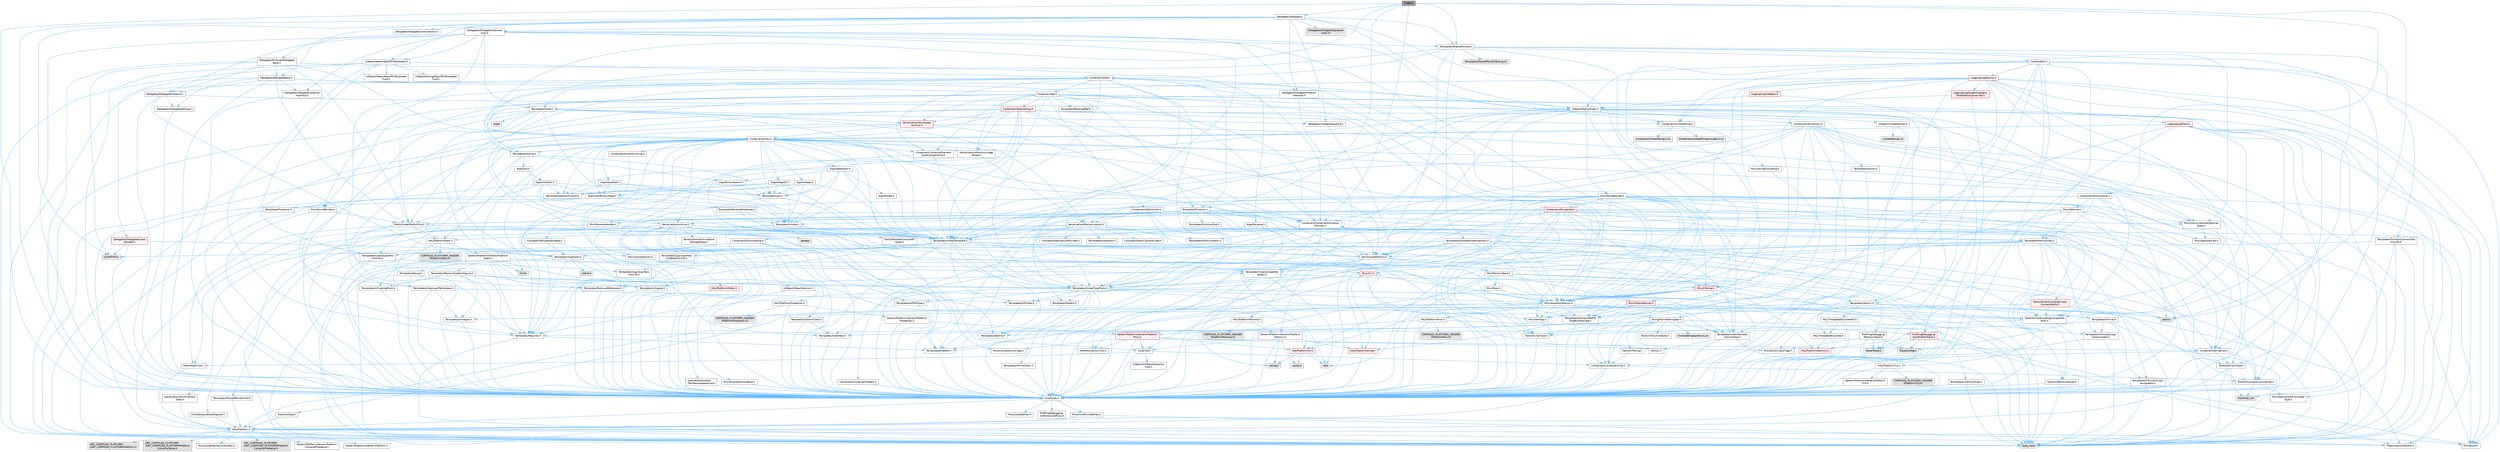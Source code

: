 digraph "Ticker.h"
{
 // INTERACTIVE_SVG=YES
 // LATEX_PDF_SIZE
  bgcolor="transparent";
  edge [fontname=Helvetica,fontsize=10,labelfontname=Helvetica,labelfontsize=10];
  node [fontname=Helvetica,fontsize=10,shape=box,height=0.2,width=0.4];
  Node1 [id="Node000001",label="Ticker.h",height=0.2,width=0.4,color="gray40", fillcolor="grey60", style="filled", fontcolor="black",tooltip=" "];
  Node1 -> Node2 [id="edge1_Node000001_Node000002",color="steelblue1",style="solid",tooltip=" "];
  Node2 [id="Node000002",label="Containers/Array.h",height=0.2,width=0.4,color="grey40", fillcolor="white", style="filled",URL="$df/dd0/Array_8h.html",tooltip=" "];
  Node2 -> Node3 [id="edge2_Node000002_Node000003",color="steelblue1",style="solid",tooltip=" "];
  Node3 [id="Node000003",label="CoreTypes.h",height=0.2,width=0.4,color="grey40", fillcolor="white", style="filled",URL="$dc/dec/CoreTypes_8h.html",tooltip=" "];
  Node3 -> Node4 [id="edge3_Node000003_Node000004",color="steelblue1",style="solid",tooltip=" "];
  Node4 [id="Node000004",label="HAL/Platform.h",height=0.2,width=0.4,color="grey40", fillcolor="white", style="filled",URL="$d9/dd0/Platform_8h.html",tooltip=" "];
  Node4 -> Node5 [id="edge4_Node000004_Node000005",color="steelblue1",style="solid",tooltip=" "];
  Node5 [id="Node000005",label="Misc/Build.h",height=0.2,width=0.4,color="grey40", fillcolor="white", style="filled",URL="$d3/dbb/Build_8h.html",tooltip=" "];
  Node4 -> Node6 [id="edge5_Node000004_Node000006",color="steelblue1",style="solid",tooltip=" "];
  Node6 [id="Node000006",label="Misc/LargeWorldCoordinates.h",height=0.2,width=0.4,color="grey40", fillcolor="white", style="filled",URL="$d2/dcb/LargeWorldCoordinates_8h.html",tooltip=" "];
  Node4 -> Node7 [id="edge6_Node000004_Node000007",color="steelblue1",style="solid",tooltip=" "];
  Node7 [id="Node000007",label="type_traits",height=0.2,width=0.4,color="grey60", fillcolor="#E0E0E0", style="filled",tooltip=" "];
  Node4 -> Node8 [id="edge7_Node000004_Node000008",color="steelblue1",style="solid",tooltip=" "];
  Node8 [id="Node000008",label="PreprocessorHelpers.h",height=0.2,width=0.4,color="grey40", fillcolor="white", style="filled",URL="$db/ddb/PreprocessorHelpers_8h.html",tooltip=" "];
  Node4 -> Node9 [id="edge8_Node000004_Node000009",color="steelblue1",style="solid",tooltip=" "];
  Node9 [id="Node000009",label="UBT_COMPILED_PLATFORM\l/UBT_COMPILED_PLATFORMPlatform\lCompilerPreSetup.h",height=0.2,width=0.4,color="grey60", fillcolor="#E0E0E0", style="filled",tooltip=" "];
  Node4 -> Node10 [id="edge9_Node000004_Node000010",color="steelblue1",style="solid",tooltip=" "];
  Node10 [id="Node000010",label="GenericPlatform/GenericPlatform\lCompilerPreSetup.h",height=0.2,width=0.4,color="grey40", fillcolor="white", style="filled",URL="$d9/dc8/GenericPlatformCompilerPreSetup_8h.html",tooltip=" "];
  Node4 -> Node11 [id="edge10_Node000004_Node000011",color="steelblue1",style="solid",tooltip=" "];
  Node11 [id="Node000011",label="GenericPlatform/GenericPlatform.h",height=0.2,width=0.4,color="grey40", fillcolor="white", style="filled",URL="$d6/d84/GenericPlatform_8h.html",tooltip=" "];
  Node4 -> Node12 [id="edge11_Node000004_Node000012",color="steelblue1",style="solid",tooltip=" "];
  Node12 [id="Node000012",label="UBT_COMPILED_PLATFORM\l/UBT_COMPILED_PLATFORMPlatform.h",height=0.2,width=0.4,color="grey60", fillcolor="#E0E0E0", style="filled",tooltip=" "];
  Node4 -> Node13 [id="edge12_Node000004_Node000013",color="steelblue1",style="solid",tooltip=" "];
  Node13 [id="Node000013",label="UBT_COMPILED_PLATFORM\l/UBT_COMPILED_PLATFORMPlatform\lCompilerSetup.h",height=0.2,width=0.4,color="grey60", fillcolor="#E0E0E0", style="filled",tooltip=" "];
  Node3 -> Node14 [id="edge13_Node000003_Node000014",color="steelblue1",style="solid",tooltip=" "];
  Node14 [id="Node000014",label="ProfilingDebugging\l/UMemoryDefines.h",height=0.2,width=0.4,color="grey40", fillcolor="white", style="filled",URL="$d2/da2/UMemoryDefines_8h.html",tooltip=" "];
  Node3 -> Node15 [id="edge14_Node000003_Node000015",color="steelblue1",style="solid",tooltip=" "];
  Node15 [id="Node000015",label="Misc/CoreMiscDefines.h",height=0.2,width=0.4,color="grey40", fillcolor="white", style="filled",URL="$da/d38/CoreMiscDefines_8h.html",tooltip=" "];
  Node15 -> Node4 [id="edge15_Node000015_Node000004",color="steelblue1",style="solid",tooltip=" "];
  Node15 -> Node8 [id="edge16_Node000015_Node000008",color="steelblue1",style="solid",tooltip=" "];
  Node3 -> Node16 [id="edge17_Node000003_Node000016",color="steelblue1",style="solid",tooltip=" "];
  Node16 [id="Node000016",label="Misc/CoreDefines.h",height=0.2,width=0.4,color="grey40", fillcolor="white", style="filled",URL="$d3/dd2/CoreDefines_8h.html",tooltip=" "];
  Node2 -> Node17 [id="edge18_Node000002_Node000017",color="steelblue1",style="solid",tooltip=" "];
  Node17 [id="Node000017",label="Misc/AssertionMacros.h",height=0.2,width=0.4,color="grey40", fillcolor="white", style="filled",URL="$d0/dfa/AssertionMacros_8h.html",tooltip=" "];
  Node17 -> Node3 [id="edge19_Node000017_Node000003",color="steelblue1",style="solid",tooltip=" "];
  Node17 -> Node4 [id="edge20_Node000017_Node000004",color="steelblue1",style="solid",tooltip=" "];
  Node17 -> Node18 [id="edge21_Node000017_Node000018",color="steelblue1",style="solid",tooltip=" "];
  Node18 [id="Node000018",label="HAL/PlatformMisc.h",height=0.2,width=0.4,color="grey40", fillcolor="white", style="filled",URL="$d0/df5/PlatformMisc_8h.html",tooltip=" "];
  Node18 -> Node3 [id="edge22_Node000018_Node000003",color="steelblue1",style="solid",tooltip=" "];
  Node18 -> Node19 [id="edge23_Node000018_Node000019",color="steelblue1",style="solid",tooltip=" "];
  Node19 [id="Node000019",label="GenericPlatform/GenericPlatform\lMisc.h",height=0.2,width=0.4,color="red", fillcolor="#FFF0F0", style="filled",URL="$db/d9a/GenericPlatformMisc_8h.html",tooltip=" "];
  Node19 -> Node20 [id="edge24_Node000019_Node000020",color="steelblue1",style="solid",tooltip=" "];
  Node20 [id="Node000020",label="Containers/StringFwd.h",height=0.2,width=0.4,color="grey40", fillcolor="white", style="filled",URL="$df/d37/StringFwd_8h.html",tooltip=" "];
  Node20 -> Node3 [id="edge25_Node000020_Node000003",color="steelblue1",style="solid",tooltip=" "];
  Node20 -> Node21 [id="edge26_Node000020_Node000021",color="steelblue1",style="solid",tooltip=" "];
  Node21 [id="Node000021",label="Traits/ElementType.h",height=0.2,width=0.4,color="grey40", fillcolor="white", style="filled",URL="$d5/d4f/ElementType_8h.html",tooltip=" "];
  Node21 -> Node4 [id="edge27_Node000021_Node000004",color="steelblue1",style="solid",tooltip=" "];
  Node21 -> Node22 [id="edge28_Node000021_Node000022",color="steelblue1",style="solid",tooltip=" "];
  Node22 [id="Node000022",label="initializer_list",height=0.2,width=0.4,color="grey60", fillcolor="#E0E0E0", style="filled",tooltip=" "];
  Node21 -> Node7 [id="edge29_Node000021_Node000007",color="steelblue1",style="solid",tooltip=" "];
  Node20 -> Node23 [id="edge30_Node000020_Node000023",color="steelblue1",style="solid",tooltip=" "];
  Node23 [id="Node000023",label="Traits/IsContiguousContainer.h",height=0.2,width=0.4,color="grey40", fillcolor="white", style="filled",URL="$d5/d3c/IsContiguousContainer_8h.html",tooltip=" "];
  Node23 -> Node3 [id="edge31_Node000023_Node000003",color="steelblue1",style="solid",tooltip=" "];
  Node23 -> Node24 [id="edge32_Node000023_Node000024",color="steelblue1",style="solid",tooltip=" "];
  Node24 [id="Node000024",label="Misc/StaticAssertComplete\lType.h",height=0.2,width=0.4,color="grey40", fillcolor="white", style="filled",URL="$d5/d4e/StaticAssertCompleteType_8h.html",tooltip=" "];
  Node23 -> Node22 [id="edge33_Node000023_Node000022",color="steelblue1",style="solid",tooltip=" "];
  Node19 -> Node25 [id="edge34_Node000019_Node000025",color="steelblue1",style="solid",tooltip=" "];
  Node25 [id="Node000025",label="CoreFwd.h",height=0.2,width=0.4,color="grey40", fillcolor="white", style="filled",URL="$d1/d1e/CoreFwd_8h.html",tooltip=" "];
  Node25 -> Node3 [id="edge35_Node000025_Node000003",color="steelblue1",style="solid",tooltip=" "];
  Node25 -> Node26 [id="edge36_Node000025_Node000026",color="steelblue1",style="solid",tooltip=" "];
  Node26 [id="Node000026",label="Containers/ContainersFwd.h",height=0.2,width=0.4,color="grey40", fillcolor="white", style="filled",URL="$d4/d0a/ContainersFwd_8h.html",tooltip=" "];
  Node26 -> Node4 [id="edge37_Node000026_Node000004",color="steelblue1",style="solid",tooltip=" "];
  Node26 -> Node3 [id="edge38_Node000026_Node000003",color="steelblue1",style="solid",tooltip=" "];
  Node26 -> Node23 [id="edge39_Node000026_Node000023",color="steelblue1",style="solid",tooltip=" "];
  Node25 -> Node27 [id="edge40_Node000025_Node000027",color="steelblue1",style="solid",tooltip=" "];
  Node27 [id="Node000027",label="Math/MathFwd.h",height=0.2,width=0.4,color="grey40", fillcolor="white", style="filled",URL="$d2/d10/MathFwd_8h.html",tooltip=" "];
  Node27 -> Node4 [id="edge41_Node000027_Node000004",color="steelblue1",style="solid",tooltip=" "];
  Node25 -> Node28 [id="edge42_Node000025_Node000028",color="steelblue1",style="solid",tooltip=" "];
  Node28 [id="Node000028",label="UObject/UObjectHierarchy\lFwd.h",height=0.2,width=0.4,color="grey40", fillcolor="white", style="filled",URL="$d3/d13/UObjectHierarchyFwd_8h.html",tooltip=" "];
  Node19 -> Node3 [id="edge43_Node000019_Node000003",color="steelblue1",style="solid",tooltip=" "];
  Node19 -> Node30 [id="edge44_Node000019_Node000030",color="steelblue1",style="solid",tooltip=" "];
  Node30 [id="Node000030",label="HAL/PlatformCrt.h",height=0.2,width=0.4,color="red", fillcolor="#FFF0F0", style="filled",URL="$d8/d75/PlatformCrt_8h.html",tooltip=" "];
  Node30 -> Node31 [id="edge45_Node000030_Node000031",color="steelblue1",style="solid",tooltip=" "];
  Node31 [id="Node000031",label="new",height=0.2,width=0.4,color="grey60", fillcolor="#E0E0E0", style="filled",tooltip=" "];
  Node30 -> Node32 [id="edge46_Node000030_Node000032",color="steelblue1",style="solid",tooltip=" "];
  Node32 [id="Node000032",label="wchar.h",height=0.2,width=0.4,color="grey60", fillcolor="#E0E0E0", style="filled",tooltip=" "];
  Node30 -> Node39 [id="edge47_Node000030_Node000039",color="steelblue1",style="solid",tooltip=" "];
  Node39 [id="Node000039",label="string.h",height=0.2,width=0.4,color="grey60", fillcolor="#E0E0E0", style="filled",tooltip=" "];
  Node19 -> Node40 [id="edge48_Node000019_Node000040",color="steelblue1",style="solid",tooltip=" "];
  Node40 [id="Node000040",label="Math/NumericLimits.h",height=0.2,width=0.4,color="grey40", fillcolor="white", style="filled",URL="$df/d1b/NumericLimits_8h.html",tooltip=" "];
  Node40 -> Node3 [id="edge49_Node000040_Node000003",color="steelblue1",style="solid",tooltip=" "];
  Node19 -> Node41 [id="edge50_Node000019_Node000041",color="steelblue1",style="solid",tooltip=" "];
  Node41 [id="Node000041",label="Misc/CompressionFlags.h",height=0.2,width=0.4,color="grey40", fillcolor="white", style="filled",URL="$d9/d76/CompressionFlags_8h.html",tooltip=" "];
  Node19 -> Node42 [id="edge51_Node000019_Node000042",color="steelblue1",style="solid",tooltip=" "];
  Node42 [id="Node000042",label="Misc/EnumClassFlags.h",height=0.2,width=0.4,color="grey40", fillcolor="white", style="filled",URL="$d8/de7/EnumClassFlags_8h.html",tooltip=" "];
  Node18 -> Node45 [id="edge52_Node000018_Node000045",color="steelblue1",style="solid",tooltip=" "];
  Node45 [id="Node000045",label="COMPILED_PLATFORM_HEADER\l(PlatformMisc.h)",height=0.2,width=0.4,color="grey60", fillcolor="#E0E0E0", style="filled",tooltip=" "];
  Node18 -> Node46 [id="edge53_Node000018_Node000046",color="steelblue1",style="solid",tooltip=" "];
  Node46 [id="Node000046",label="ProfilingDebugging\l/CpuProfilerTrace.h",height=0.2,width=0.4,color="red", fillcolor="#FFF0F0", style="filled",URL="$da/dcb/CpuProfilerTrace_8h.html",tooltip=" "];
  Node46 -> Node3 [id="edge54_Node000046_Node000003",color="steelblue1",style="solid",tooltip=" "];
  Node46 -> Node26 [id="edge55_Node000046_Node000026",color="steelblue1",style="solid",tooltip=" "];
  Node46 -> Node47 [id="edge56_Node000046_Node000047",color="steelblue1",style="solid",tooltip=" "];
  Node47 [id="Node000047",label="HAL/PlatformAtomics.h",height=0.2,width=0.4,color="red", fillcolor="#FFF0F0", style="filled",URL="$d3/d36/PlatformAtomics_8h.html",tooltip=" "];
  Node47 -> Node3 [id="edge57_Node000047_Node000003",color="steelblue1",style="solid",tooltip=" "];
  Node46 -> Node8 [id="edge58_Node000046_Node000008",color="steelblue1",style="solid",tooltip=" "];
  Node46 -> Node5 [id="edge59_Node000046_Node000005",color="steelblue1",style="solid",tooltip=" "];
  Node46 -> Node50 [id="edge60_Node000046_Node000050",color="steelblue1",style="solid",tooltip=" "];
  Node50 [id="Node000050",label="Trace/Config.h",height=0.2,width=0.4,color="grey60", fillcolor="#E0E0E0", style="filled",tooltip=" "];
  Node46 -> Node53 [id="edge61_Node000046_Node000053",color="steelblue1",style="solid",tooltip=" "];
  Node53 [id="Node000053",label="Trace/Trace.h",height=0.2,width=0.4,color="grey60", fillcolor="#E0E0E0", style="filled",tooltip=" "];
  Node17 -> Node8 [id="edge62_Node000017_Node000008",color="steelblue1",style="solid",tooltip=" "];
  Node17 -> Node54 [id="edge63_Node000017_Node000054",color="steelblue1",style="solid",tooltip=" "];
  Node54 [id="Node000054",label="Templates/EnableIf.h",height=0.2,width=0.4,color="grey40", fillcolor="white", style="filled",URL="$d7/d60/EnableIf_8h.html",tooltip=" "];
  Node54 -> Node3 [id="edge64_Node000054_Node000003",color="steelblue1",style="solid",tooltip=" "];
  Node17 -> Node55 [id="edge65_Node000017_Node000055",color="steelblue1",style="solid",tooltip=" "];
  Node55 [id="Node000055",label="Templates/IsArrayOrRefOf\lTypeByPredicate.h",height=0.2,width=0.4,color="grey40", fillcolor="white", style="filled",URL="$d6/da1/IsArrayOrRefOfTypeByPredicate_8h.html",tooltip=" "];
  Node55 -> Node3 [id="edge66_Node000055_Node000003",color="steelblue1",style="solid",tooltip=" "];
  Node17 -> Node56 [id="edge67_Node000017_Node000056",color="steelblue1",style="solid",tooltip=" "];
  Node56 [id="Node000056",label="Templates/IsValidVariadic\lFunctionArg.h",height=0.2,width=0.4,color="grey40", fillcolor="white", style="filled",URL="$d0/dc8/IsValidVariadicFunctionArg_8h.html",tooltip=" "];
  Node56 -> Node3 [id="edge68_Node000056_Node000003",color="steelblue1",style="solid",tooltip=" "];
  Node56 -> Node57 [id="edge69_Node000056_Node000057",color="steelblue1",style="solid",tooltip=" "];
  Node57 [id="Node000057",label="IsEnum.h",height=0.2,width=0.4,color="grey40", fillcolor="white", style="filled",URL="$d4/de5/IsEnum_8h.html",tooltip=" "];
  Node56 -> Node7 [id="edge70_Node000056_Node000007",color="steelblue1",style="solid",tooltip=" "];
  Node17 -> Node58 [id="edge71_Node000017_Node000058",color="steelblue1",style="solid",tooltip=" "];
  Node58 [id="Node000058",label="Traits/IsCharEncodingCompatible\lWith.h",height=0.2,width=0.4,color="grey40", fillcolor="white", style="filled",URL="$df/dd1/IsCharEncodingCompatibleWith_8h.html",tooltip=" "];
  Node58 -> Node7 [id="edge72_Node000058_Node000007",color="steelblue1",style="solid",tooltip=" "];
  Node58 -> Node59 [id="edge73_Node000058_Node000059",color="steelblue1",style="solid",tooltip=" "];
  Node59 [id="Node000059",label="Traits/IsCharType.h",height=0.2,width=0.4,color="grey40", fillcolor="white", style="filled",URL="$db/d51/IsCharType_8h.html",tooltip=" "];
  Node59 -> Node3 [id="edge74_Node000059_Node000003",color="steelblue1",style="solid",tooltip=" "];
  Node17 -> Node60 [id="edge75_Node000017_Node000060",color="steelblue1",style="solid",tooltip=" "];
  Node60 [id="Node000060",label="Misc/VarArgs.h",height=0.2,width=0.4,color="grey40", fillcolor="white", style="filled",URL="$d5/d6f/VarArgs_8h.html",tooltip=" "];
  Node60 -> Node3 [id="edge76_Node000060_Node000003",color="steelblue1",style="solid",tooltip=" "];
  Node17 -> Node61 [id="edge77_Node000017_Node000061",color="steelblue1",style="solid",tooltip=" "];
  Node61 [id="Node000061",label="String/FormatStringSan.h",height=0.2,width=0.4,color="grey40", fillcolor="white", style="filled",URL="$d3/d8b/FormatStringSan_8h.html",tooltip=" "];
  Node61 -> Node7 [id="edge78_Node000061_Node000007",color="steelblue1",style="solid",tooltip=" "];
  Node61 -> Node3 [id="edge79_Node000061_Node000003",color="steelblue1",style="solid",tooltip=" "];
  Node61 -> Node62 [id="edge80_Node000061_Node000062",color="steelblue1",style="solid",tooltip=" "];
  Node62 [id="Node000062",label="Templates/Requires.h",height=0.2,width=0.4,color="grey40", fillcolor="white", style="filled",URL="$dc/d96/Requires_8h.html",tooltip=" "];
  Node62 -> Node54 [id="edge81_Node000062_Node000054",color="steelblue1",style="solid",tooltip=" "];
  Node62 -> Node7 [id="edge82_Node000062_Node000007",color="steelblue1",style="solid",tooltip=" "];
  Node61 -> Node63 [id="edge83_Node000061_Node000063",color="steelblue1",style="solid",tooltip=" "];
  Node63 [id="Node000063",label="Templates/Identity.h",height=0.2,width=0.4,color="grey40", fillcolor="white", style="filled",URL="$d0/dd5/Identity_8h.html",tooltip=" "];
  Node61 -> Node56 [id="edge84_Node000061_Node000056",color="steelblue1",style="solid",tooltip=" "];
  Node61 -> Node59 [id="edge85_Node000061_Node000059",color="steelblue1",style="solid",tooltip=" "];
  Node61 -> Node64 [id="edge86_Node000061_Node000064",color="steelblue1",style="solid",tooltip=" "];
  Node64 [id="Node000064",label="Traits/IsTEnumAsByte.h",height=0.2,width=0.4,color="grey40", fillcolor="white", style="filled",URL="$d1/de6/IsTEnumAsByte_8h.html",tooltip=" "];
  Node61 -> Node65 [id="edge87_Node000061_Node000065",color="steelblue1",style="solid",tooltip=" "];
  Node65 [id="Node000065",label="Traits/IsTString.h",height=0.2,width=0.4,color="grey40", fillcolor="white", style="filled",URL="$d0/df8/IsTString_8h.html",tooltip=" "];
  Node65 -> Node26 [id="edge88_Node000065_Node000026",color="steelblue1",style="solid",tooltip=" "];
  Node61 -> Node26 [id="edge89_Node000061_Node000026",color="steelblue1",style="solid",tooltip=" "];
  Node61 -> Node66 [id="edge90_Node000061_Node000066",color="steelblue1",style="solid",tooltip=" "];
  Node66 [id="Node000066",label="FormatStringSanErrors.inl",height=0.2,width=0.4,color="grey60", fillcolor="#E0E0E0", style="filled",tooltip=" "];
  Node17 -> Node67 [id="edge91_Node000017_Node000067",color="steelblue1",style="solid",tooltip=" "];
  Node67 [id="Node000067",label="atomic",height=0.2,width=0.4,color="grey60", fillcolor="#E0E0E0", style="filled",tooltip=" "];
  Node2 -> Node68 [id="edge92_Node000002_Node000068",color="steelblue1",style="solid",tooltip=" "];
  Node68 [id="Node000068",label="Misc/IntrusiveUnsetOptional\lState.h",height=0.2,width=0.4,color="grey40", fillcolor="white", style="filled",URL="$d2/d0a/IntrusiveUnsetOptionalState_8h.html",tooltip=" "];
  Node68 -> Node69 [id="edge93_Node000068_Node000069",color="steelblue1",style="solid",tooltip=" "];
  Node69 [id="Node000069",label="Misc/OptionalFwd.h",height=0.2,width=0.4,color="grey40", fillcolor="white", style="filled",URL="$dc/d50/OptionalFwd_8h.html",tooltip=" "];
  Node2 -> Node70 [id="edge94_Node000002_Node000070",color="steelblue1",style="solid",tooltip=" "];
  Node70 [id="Node000070",label="Misc/ReverseIterate.h",height=0.2,width=0.4,color="grey40", fillcolor="white", style="filled",URL="$db/de3/ReverseIterate_8h.html",tooltip=" "];
  Node70 -> Node4 [id="edge95_Node000070_Node000004",color="steelblue1",style="solid",tooltip=" "];
  Node70 -> Node71 [id="edge96_Node000070_Node000071",color="steelblue1",style="solid",tooltip=" "];
  Node71 [id="Node000071",label="iterator",height=0.2,width=0.4,color="grey60", fillcolor="#E0E0E0", style="filled",tooltip=" "];
  Node2 -> Node72 [id="edge97_Node000002_Node000072",color="steelblue1",style="solid",tooltip=" "];
  Node72 [id="Node000072",label="HAL/UnrealMemory.h",height=0.2,width=0.4,color="grey40", fillcolor="white", style="filled",URL="$d9/d96/UnrealMemory_8h.html",tooltip=" "];
  Node72 -> Node3 [id="edge98_Node000072_Node000003",color="steelblue1",style="solid",tooltip=" "];
  Node72 -> Node73 [id="edge99_Node000072_Node000073",color="steelblue1",style="solid",tooltip=" "];
  Node73 [id="Node000073",label="GenericPlatform/GenericPlatform\lMemory.h",height=0.2,width=0.4,color="grey40", fillcolor="white", style="filled",URL="$dd/d22/GenericPlatformMemory_8h.html",tooltip=" "];
  Node73 -> Node25 [id="edge100_Node000073_Node000025",color="steelblue1",style="solid",tooltip=" "];
  Node73 -> Node3 [id="edge101_Node000073_Node000003",color="steelblue1",style="solid",tooltip=" "];
  Node73 -> Node74 [id="edge102_Node000073_Node000074",color="steelblue1",style="solid",tooltip=" "];
  Node74 [id="Node000074",label="HAL/PlatformString.h",height=0.2,width=0.4,color="red", fillcolor="#FFF0F0", style="filled",URL="$db/db5/PlatformString_8h.html",tooltip=" "];
  Node74 -> Node3 [id="edge103_Node000074_Node000003",color="steelblue1",style="solid",tooltip=" "];
  Node73 -> Node39 [id="edge104_Node000073_Node000039",color="steelblue1",style="solid",tooltip=" "];
  Node73 -> Node32 [id="edge105_Node000073_Node000032",color="steelblue1",style="solid",tooltip=" "];
  Node72 -> Node76 [id="edge106_Node000072_Node000076",color="steelblue1",style="solid",tooltip=" "];
  Node76 [id="Node000076",label="HAL/MemoryBase.h",height=0.2,width=0.4,color="grey40", fillcolor="white", style="filled",URL="$d6/d9f/MemoryBase_8h.html",tooltip=" "];
  Node76 -> Node3 [id="edge107_Node000076_Node000003",color="steelblue1",style="solid",tooltip=" "];
  Node76 -> Node47 [id="edge108_Node000076_Node000047",color="steelblue1",style="solid",tooltip=" "];
  Node76 -> Node30 [id="edge109_Node000076_Node000030",color="steelblue1",style="solid",tooltip=" "];
  Node76 -> Node77 [id="edge110_Node000076_Node000077",color="steelblue1",style="solid",tooltip=" "];
  Node77 [id="Node000077",label="Misc/Exec.h",height=0.2,width=0.4,color="grey40", fillcolor="white", style="filled",URL="$de/ddb/Exec_8h.html",tooltip=" "];
  Node77 -> Node3 [id="edge111_Node000077_Node000003",color="steelblue1",style="solid",tooltip=" "];
  Node77 -> Node17 [id="edge112_Node000077_Node000017",color="steelblue1",style="solid",tooltip=" "];
  Node76 -> Node78 [id="edge113_Node000076_Node000078",color="steelblue1",style="solid",tooltip=" "];
  Node78 [id="Node000078",label="Misc/OutputDevice.h",height=0.2,width=0.4,color="red", fillcolor="#FFF0F0", style="filled",URL="$d7/d32/OutputDevice_8h.html",tooltip=" "];
  Node78 -> Node25 [id="edge114_Node000078_Node000025",color="steelblue1",style="solid",tooltip=" "];
  Node78 -> Node3 [id="edge115_Node000078_Node000003",color="steelblue1",style="solid",tooltip=" "];
  Node78 -> Node60 [id="edge116_Node000078_Node000060",color="steelblue1",style="solid",tooltip=" "];
  Node78 -> Node55 [id="edge117_Node000078_Node000055",color="steelblue1",style="solid",tooltip=" "];
  Node78 -> Node56 [id="edge118_Node000078_Node000056",color="steelblue1",style="solid",tooltip=" "];
  Node78 -> Node58 [id="edge119_Node000078_Node000058",color="steelblue1",style="solid",tooltip=" "];
  Node76 -> Node80 [id="edge120_Node000076_Node000080",color="steelblue1",style="solid",tooltip=" "];
  Node80 [id="Node000080",label="Templates/Atomic.h",height=0.2,width=0.4,color="grey40", fillcolor="white", style="filled",URL="$d3/d91/Atomic_8h.html",tooltip=" "];
  Node80 -> Node81 [id="edge121_Node000080_Node000081",color="steelblue1",style="solid",tooltip=" "];
  Node81 [id="Node000081",label="HAL/ThreadSafeCounter.h",height=0.2,width=0.4,color="grey40", fillcolor="white", style="filled",URL="$dc/dc9/ThreadSafeCounter_8h.html",tooltip=" "];
  Node81 -> Node3 [id="edge122_Node000081_Node000003",color="steelblue1",style="solid",tooltip=" "];
  Node81 -> Node47 [id="edge123_Node000081_Node000047",color="steelblue1",style="solid",tooltip=" "];
  Node80 -> Node82 [id="edge124_Node000080_Node000082",color="steelblue1",style="solid",tooltip=" "];
  Node82 [id="Node000082",label="HAL/ThreadSafeCounter64.h",height=0.2,width=0.4,color="grey40", fillcolor="white", style="filled",URL="$d0/d12/ThreadSafeCounter64_8h.html",tooltip=" "];
  Node82 -> Node3 [id="edge125_Node000082_Node000003",color="steelblue1",style="solid",tooltip=" "];
  Node82 -> Node81 [id="edge126_Node000082_Node000081",color="steelblue1",style="solid",tooltip=" "];
  Node80 -> Node83 [id="edge127_Node000080_Node000083",color="steelblue1",style="solid",tooltip=" "];
  Node83 [id="Node000083",label="Templates/IsIntegral.h",height=0.2,width=0.4,color="grey40", fillcolor="white", style="filled",URL="$da/d64/IsIntegral_8h.html",tooltip=" "];
  Node83 -> Node3 [id="edge128_Node000083_Node000003",color="steelblue1",style="solid",tooltip=" "];
  Node80 -> Node84 [id="edge129_Node000080_Node000084",color="steelblue1",style="solid",tooltip=" "];
  Node84 [id="Node000084",label="Templates/IsTrivial.h",height=0.2,width=0.4,color="grey40", fillcolor="white", style="filled",URL="$da/d4c/IsTrivial_8h.html",tooltip=" "];
  Node84 -> Node85 [id="edge130_Node000084_Node000085",color="steelblue1",style="solid",tooltip=" "];
  Node85 [id="Node000085",label="Templates/AndOrNot.h",height=0.2,width=0.4,color="grey40", fillcolor="white", style="filled",URL="$db/d0a/AndOrNot_8h.html",tooltip=" "];
  Node85 -> Node3 [id="edge131_Node000085_Node000003",color="steelblue1",style="solid",tooltip=" "];
  Node84 -> Node86 [id="edge132_Node000084_Node000086",color="steelblue1",style="solid",tooltip=" "];
  Node86 [id="Node000086",label="Templates/IsTriviallyCopy\lConstructible.h",height=0.2,width=0.4,color="grey40", fillcolor="white", style="filled",URL="$d3/d78/IsTriviallyCopyConstructible_8h.html",tooltip=" "];
  Node86 -> Node3 [id="edge133_Node000086_Node000003",color="steelblue1",style="solid",tooltip=" "];
  Node86 -> Node7 [id="edge134_Node000086_Node000007",color="steelblue1",style="solid",tooltip=" "];
  Node84 -> Node87 [id="edge135_Node000084_Node000087",color="steelblue1",style="solid",tooltip=" "];
  Node87 [id="Node000087",label="Templates/IsTriviallyCopy\lAssignable.h",height=0.2,width=0.4,color="grey40", fillcolor="white", style="filled",URL="$d2/df2/IsTriviallyCopyAssignable_8h.html",tooltip=" "];
  Node87 -> Node3 [id="edge136_Node000087_Node000003",color="steelblue1",style="solid",tooltip=" "];
  Node87 -> Node7 [id="edge137_Node000087_Node000007",color="steelblue1",style="solid",tooltip=" "];
  Node84 -> Node7 [id="edge138_Node000084_Node000007",color="steelblue1",style="solid",tooltip=" "];
  Node80 -> Node88 [id="edge139_Node000080_Node000088",color="steelblue1",style="solid",tooltip=" "];
  Node88 [id="Node000088",label="Traits/IntType.h",height=0.2,width=0.4,color="grey40", fillcolor="white", style="filled",URL="$d7/deb/IntType_8h.html",tooltip=" "];
  Node88 -> Node4 [id="edge140_Node000088_Node000004",color="steelblue1",style="solid",tooltip=" "];
  Node80 -> Node67 [id="edge141_Node000080_Node000067",color="steelblue1",style="solid",tooltip=" "];
  Node72 -> Node89 [id="edge142_Node000072_Node000089",color="steelblue1",style="solid",tooltip=" "];
  Node89 [id="Node000089",label="HAL/PlatformMemory.h",height=0.2,width=0.4,color="grey40", fillcolor="white", style="filled",URL="$de/d68/PlatformMemory_8h.html",tooltip=" "];
  Node89 -> Node3 [id="edge143_Node000089_Node000003",color="steelblue1",style="solid",tooltip=" "];
  Node89 -> Node73 [id="edge144_Node000089_Node000073",color="steelblue1",style="solid",tooltip=" "];
  Node89 -> Node90 [id="edge145_Node000089_Node000090",color="steelblue1",style="solid",tooltip=" "];
  Node90 [id="Node000090",label="COMPILED_PLATFORM_HEADER\l(PlatformMemory.h)",height=0.2,width=0.4,color="grey60", fillcolor="#E0E0E0", style="filled",tooltip=" "];
  Node72 -> Node91 [id="edge146_Node000072_Node000091",color="steelblue1",style="solid",tooltip=" "];
  Node91 [id="Node000091",label="ProfilingDebugging\l/MemoryTrace.h",height=0.2,width=0.4,color="grey40", fillcolor="white", style="filled",URL="$da/dd7/MemoryTrace_8h.html",tooltip=" "];
  Node91 -> Node4 [id="edge147_Node000091_Node000004",color="steelblue1",style="solid",tooltip=" "];
  Node91 -> Node42 [id="edge148_Node000091_Node000042",color="steelblue1",style="solid",tooltip=" "];
  Node91 -> Node50 [id="edge149_Node000091_Node000050",color="steelblue1",style="solid",tooltip=" "];
  Node91 -> Node53 [id="edge150_Node000091_Node000053",color="steelblue1",style="solid",tooltip=" "];
  Node72 -> Node92 [id="edge151_Node000072_Node000092",color="steelblue1",style="solid",tooltip=" "];
  Node92 [id="Node000092",label="Templates/IsPointer.h",height=0.2,width=0.4,color="grey40", fillcolor="white", style="filled",URL="$d7/d05/IsPointer_8h.html",tooltip=" "];
  Node92 -> Node3 [id="edge152_Node000092_Node000003",color="steelblue1",style="solid",tooltip=" "];
  Node2 -> Node93 [id="edge153_Node000002_Node000093",color="steelblue1",style="solid",tooltip=" "];
  Node93 [id="Node000093",label="Templates/UnrealTypeTraits.h",height=0.2,width=0.4,color="grey40", fillcolor="white", style="filled",URL="$d2/d2d/UnrealTypeTraits_8h.html",tooltip=" "];
  Node93 -> Node3 [id="edge154_Node000093_Node000003",color="steelblue1",style="solid",tooltip=" "];
  Node93 -> Node92 [id="edge155_Node000093_Node000092",color="steelblue1",style="solid",tooltip=" "];
  Node93 -> Node17 [id="edge156_Node000093_Node000017",color="steelblue1",style="solid",tooltip=" "];
  Node93 -> Node85 [id="edge157_Node000093_Node000085",color="steelblue1",style="solid",tooltip=" "];
  Node93 -> Node54 [id="edge158_Node000093_Node000054",color="steelblue1",style="solid",tooltip=" "];
  Node93 -> Node94 [id="edge159_Node000093_Node000094",color="steelblue1",style="solid",tooltip=" "];
  Node94 [id="Node000094",label="Templates/IsArithmetic.h",height=0.2,width=0.4,color="grey40", fillcolor="white", style="filled",URL="$d2/d5d/IsArithmetic_8h.html",tooltip=" "];
  Node94 -> Node3 [id="edge160_Node000094_Node000003",color="steelblue1",style="solid",tooltip=" "];
  Node93 -> Node57 [id="edge161_Node000093_Node000057",color="steelblue1",style="solid",tooltip=" "];
  Node93 -> Node95 [id="edge162_Node000093_Node000095",color="steelblue1",style="solid",tooltip=" "];
  Node95 [id="Node000095",label="Templates/Models.h",height=0.2,width=0.4,color="grey40", fillcolor="white", style="filled",URL="$d3/d0c/Models_8h.html",tooltip=" "];
  Node95 -> Node63 [id="edge163_Node000095_Node000063",color="steelblue1",style="solid",tooltip=" "];
  Node93 -> Node96 [id="edge164_Node000093_Node000096",color="steelblue1",style="solid",tooltip=" "];
  Node96 [id="Node000096",label="Templates/IsPODType.h",height=0.2,width=0.4,color="grey40", fillcolor="white", style="filled",URL="$d7/db1/IsPODType_8h.html",tooltip=" "];
  Node96 -> Node3 [id="edge165_Node000096_Node000003",color="steelblue1",style="solid",tooltip=" "];
  Node93 -> Node97 [id="edge166_Node000093_Node000097",color="steelblue1",style="solid",tooltip=" "];
  Node97 [id="Node000097",label="Templates/IsUECoreType.h",height=0.2,width=0.4,color="grey40", fillcolor="white", style="filled",URL="$d1/db8/IsUECoreType_8h.html",tooltip=" "];
  Node97 -> Node3 [id="edge167_Node000097_Node000003",color="steelblue1",style="solid",tooltip=" "];
  Node97 -> Node7 [id="edge168_Node000097_Node000007",color="steelblue1",style="solid",tooltip=" "];
  Node93 -> Node86 [id="edge169_Node000093_Node000086",color="steelblue1",style="solid",tooltip=" "];
  Node2 -> Node98 [id="edge170_Node000002_Node000098",color="steelblue1",style="solid",tooltip=" "];
  Node98 [id="Node000098",label="Templates/UnrealTemplate.h",height=0.2,width=0.4,color="grey40", fillcolor="white", style="filled",URL="$d4/d24/UnrealTemplate_8h.html",tooltip=" "];
  Node98 -> Node3 [id="edge171_Node000098_Node000003",color="steelblue1",style="solid",tooltip=" "];
  Node98 -> Node92 [id="edge172_Node000098_Node000092",color="steelblue1",style="solid",tooltip=" "];
  Node98 -> Node72 [id="edge173_Node000098_Node000072",color="steelblue1",style="solid",tooltip=" "];
  Node98 -> Node99 [id="edge174_Node000098_Node000099",color="steelblue1",style="solid",tooltip=" "];
  Node99 [id="Node000099",label="Templates/CopyQualifiers\lAndRefsFromTo.h",height=0.2,width=0.4,color="grey40", fillcolor="white", style="filled",URL="$d3/db3/CopyQualifiersAndRefsFromTo_8h.html",tooltip=" "];
  Node99 -> Node100 [id="edge175_Node000099_Node000100",color="steelblue1",style="solid",tooltip=" "];
  Node100 [id="Node000100",label="Templates/CopyQualifiers\lFromTo.h",height=0.2,width=0.4,color="grey40", fillcolor="white", style="filled",URL="$d5/db4/CopyQualifiersFromTo_8h.html",tooltip=" "];
  Node98 -> Node93 [id="edge176_Node000098_Node000093",color="steelblue1",style="solid",tooltip=" "];
  Node98 -> Node101 [id="edge177_Node000098_Node000101",color="steelblue1",style="solid",tooltip=" "];
  Node101 [id="Node000101",label="Templates/RemoveReference.h",height=0.2,width=0.4,color="grey40", fillcolor="white", style="filled",URL="$da/dbe/RemoveReference_8h.html",tooltip=" "];
  Node101 -> Node3 [id="edge178_Node000101_Node000003",color="steelblue1",style="solid",tooltip=" "];
  Node98 -> Node62 [id="edge179_Node000098_Node000062",color="steelblue1",style="solid",tooltip=" "];
  Node98 -> Node102 [id="edge180_Node000098_Node000102",color="steelblue1",style="solid",tooltip=" "];
  Node102 [id="Node000102",label="Templates/TypeCompatible\lBytes.h",height=0.2,width=0.4,color="grey40", fillcolor="white", style="filled",URL="$df/d0a/TypeCompatibleBytes_8h.html",tooltip=" "];
  Node102 -> Node3 [id="edge181_Node000102_Node000003",color="steelblue1",style="solid",tooltip=" "];
  Node102 -> Node39 [id="edge182_Node000102_Node000039",color="steelblue1",style="solid",tooltip=" "];
  Node102 -> Node31 [id="edge183_Node000102_Node000031",color="steelblue1",style="solid",tooltip=" "];
  Node102 -> Node7 [id="edge184_Node000102_Node000007",color="steelblue1",style="solid",tooltip=" "];
  Node98 -> Node63 [id="edge185_Node000098_Node000063",color="steelblue1",style="solid",tooltip=" "];
  Node98 -> Node23 [id="edge186_Node000098_Node000023",color="steelblue1",style="solid",tooltip=" "];
  Node98 -> Node103 [id="edge187_Node000098_Node000103",color="steelblue1",style="solid",tooltip=" "];
  Node103 [id="Node000103",label="Traits/UseBitwiseSwap.h",height=0.2,width=0.4,color="grey40", fillcolor="white", style="filled",URL="$db/df3/UseBitwiseSwap_8h.html",tooltip=" "];
  Node103 -> Node3 [id="edge188_Node000103_Node000003",color="steelblue1",style="solid",tooltip=" "];
  Node103 -> Node7 [id="edge189_Node000103_Node000007",color="steelblue1",style="solid",tooltip=" "];
  Node98 -> Node7 [id="edge190_Node000098_Node000007",color="steelblue1",style="solid",tooltip=" "];
  Node2 -> Node104 [id="edge191_Node000002_Node000104",color="steelblue1",style="solid",tooltip=" "];
  Node104 [id="Node000104",label="Containers/AllowShrinking.h",height=0.2,width=0.4,color="grey40", fillcolor="white", style="filled",URL="$d7/d1a/AllowShrinking_8h.html",tooltip=" "];
  Node104 -> Node3 [id="edge192_Node000104_Node000003",color="steelblue1",style="solid",tooltip=" "];
  Node2 -> Node105 [id="edge193_Node000002_Node000105",color="steelblue1",style="solid",tooltip=" "];
  Node105 [id="Node000105",label="Containers/ContainerAllocation\lPolicies.h",height=0.2,width=0.4,color="grey40", fillcolor="white", style="filled",URL="$d7/dff/ContainerAllocationPolicies_8h.html",tooltip=" "];
  Node105 -> Node3 [id="edge194_Node000105_Node000003",color="steelblue1",style="solid",tooltip=" "];
  Node105 -> Node106 [id="edge195_Node000105_Node000106",color="steelblue1",style="solid",tooltip=" "];
  Node106 [id="Node000106",label="Containers/ContainerHelpers.h",height=0.2,width=0.4,color="grey40", fillcolor="white", style="filled",URL="$d7/d33/ContainerHelpers_8h.html",tooltip=" "];
  Node106 -> Node3 [id="edge196_Node000106_Node000003",color="steelblue1",style="solid",tooltip=" "];
  Node105 -> Node105 [id="edge197_Node000105_Node000105",color="steelblue1",style="solid",tooltip=" "];
  Node105 -> Node107 [id="edge198_Node000105_Node000107",color="steelblue1",style="solid",tooltip=" "];
  Node107 [id="Node000107",label="HAL/PlatformMath.h",height=0.2,width=0.4,color="grey40", fillcolor="white", style="filled",URL="$dc/d53/PlatformMath_8h.html",tooltip=" "];
  Node107 -> Node3 [id="edge199_Node000107_Node000003",color="steelblue1",style="solid",tooltip=" "];
  Node107 -> Node108 [id="edge200_Node000107_Node000108",color="steelblue1",style="solid",tooltip=" "];
  Node108 [id="Node000108",label="GenericPlatform/GenericPlatform\lMath.h",height=0.2,width=0.4,color="grey40", fillcolor="white", style="filled",URL="$d5/d79/GenericPlatformMath_8h.html",tooltip=" "];
  Node108 -> Node3 [id="edge201_Node000108_Node000003",color="steelblue1",style="solid",tooltip=" "];
  Node108 -> Node26 [id="edge202_Node000108_Node000026",color="steelblue1",style="solid",tooltip=" "];
  Node108 -> Node30 [id="edge203_Node000108_Node000030",color="steelblue1",style="solid",tooltip=" "];
  Node108 -> Node85 [id="edge204_Node000108_Node000085",color="steelblue1",style="solid",tooltip=" "];
  Node108 -> Node109 [id="edge205_Node000108_Node000109",color="steelblue1",style="solid",tooltip=" "];
  Node109 [id="Node000109",label="Templates/Decay.h",height=0.2,width=0.4,color="grey40", fillcolor="white", style="filled",URL="$dd/d0f/Decay_8h.html",tooltip=" "];
  Node109 -> Node3 [id="edge206_Node000109_Node000003",color="steelblue1",style="solid",tooltip=" "];
  Node109 -> Node101 [id="edge207_Node000109_Node000101",color="steelblue1",style="solid",tooltip=" "];
  Node109 -> Node7 [id="edge208_Node000109_Node000007",color="steelblue1",style="solid",tooltip=" "];
  Node108 -> Node110 [id="edge209_Node000108_Node000110",color="steelblue1",style="solid",tooltip=" "];
  Node110 [id="Node000110",label="Templates/IsFloatingPoint.h",height=0.2,width=0.4,color="grey40", fillcolor="white", style="filled",URL="$d3/d11/IsFloatingPoint_8h.html",tooltip=" "];
  Node110 -> Node3 [id="edge210_Node000110_Node000003",color="steelblue1",style="solid",tooltip=" "];
  Node108 -> Node93 [id="edge211_Node000108_Node000093",color="steelblue1",style="solid",tooltip=" "];
  Node108 -> Node62 [id="edge212_Node000108_Node000062",color="steelblue1",style="solid",tooltip=" "];
  Node108 -> Node111 [id="edge213_Node000108_Node000111",color="steelblue1",style="solid",tooltip=" "];
  Node111 [id="Node000111",label="Templates/ResolveTypeAmbiguity.h",height=0.2,width=0.4,color="grey40", fillcolor="white", style="filled",URL="$df/d1f/ResolveTypeAmbiguity_8h.html",tooltip=" "];
  Node111 -> Node3 [id="edge214_Node000111_Node000003",color="steelblue1",style="solid",tooltip=" "];
  Node111 -> Node110 [id="edge215_Node000111_Node000110",color="steelblue1",style="solid",tooltip=" "];
  Node111 -> Node93 [id="edge216_Node000111_Node000093",color="steelblue1",style="solid",tooltip=" "];
  Node111 -> Node112 [id="edge217_Node000111_Node000112",color="steelblue1",style="solid",tooltip=" "];
  Node112 [id="Node000112",label="Templates/IsSigned.h",height=0.2,width=0.4,color="grey40", fillcolor="white", style="filled",URL="$d8/dd8/IsSigned_8h.html",tooltip=" "];
  Node112 -> Node3 [id="edge218_Node000112_Node000003",color="steelblue1",style="solid",tooltip=" "];
  Node111 -> Node83 [id="edge219_Node000111_Node000083",color="steelblue1",style="solid",tooltip=" "];
  Node111 -> Node62 [id="edge220_Node000111_Node000062",color="steelblue1",style="solid",tooltip=" "];
  Node108 -> Node102 [id="edge221_Node000108_Node000102",color="steelblue1",style="solid",tooltip=" "];
  Node108 -> Node113 [id="edge222_Node000108_Node000113",color="steelblue1",style="solid",tooltip=" "];
  Node113 [id="Node000113",label="limits",height=0.2,width=0.4,color="grey60", fillcolor="#E0E0E0", style="filled",tooltip=" "];
  Node108 -> Node7 [id="edge223_Node000108_Node000007",color="steelblue1",style="solid",tooltip=" "];
  Node107 -> Node114 [id="edge224_Node000107_Node000114",color="steelblue1",style="solid",tooltip=" "];
  Node114 [id="Node000114",label="COMPILED_PLATFORM_HEADER\l(PlatformMath.h)",height=0.2,width=0.4,color="grey60", fillcolor="#E0E0E0", style="filled",tooltip=" "];
  Node105 -> Node72 [id="edge225_Node000105_Node000072",color="steelblue1",style="solid",tooltip=" "];
  Node105 -> Node40 [id="edge226_Node000105_Node000040",color="steelblue1",style="solid",tooltip=" "];
  Node105 -> Node17 [id="edge227_Node000105_Node000017",color="steelblue1",style="solid",tooltip=" "];
  Node105 -> Node115 [id="edge228_Node000105_Node000115",color="steelblue1",style="solid",tooltip=" "];
  Node115 [id="Node000115",label="Templates/IsPolymorphic.h",height=0.2,width=0.4,color="grey40", fillcolor="white", style="filled",URL="$dc/d20/IsPolymorphic_8h.html",tooltip=" "];
  Node105 -> Node116 [id="edge229_Node000105_Node000116",color="steelblue1",style="solid",tooltip=" "];
  Node116 [id="Node000116",label="Templates/MemoryOps.h",height=0.2,width=0.4,color="grey40", fillcolor="white", style="filled",URL="$db/dea/MemoryOps_8h.html",tooltip=" "];
  Node116 -> Node3 [id="edge230_Node000116_Node000003",color="steelblue1",style="solid",tooltip=" "];
  Node116 -> Node72 [id="edge231_Node000116_Node000072",color="steelblue1",style="solid",tooltip=" "];
  Node116 -> Node87 [id="edge232_Node000116_Node000087",color="steelblue1",style="solid",tooltip=" "];
  Node116 -> Node86 [id="edge233_Node000116_Node000086",color="steelblue1",style="solid",tooltip=" "];
  Node116 -> Node62 [id="edge234_Node000116_Node000062",color="steelblue1",style="solid",tooltip=" "];
  Node116 -> Node93 [id="edge235_Node000116_Node000093",color="steelblue1",style="solid",tooltip=" "];
  Node116 -> Node103 [id="edge236_Node000116_Node000103",color="steelblue1",style="solid",tooltip=" "];
  Node116 -> Node31 [id="edge237_Node000116_Node000031",color="steelblue1",style="solid",tooltip=" "];
  Node116 -> Node7 [id="edge238_Node000116_Node000007",color="steelblue1",style="solid",tooltip=" "];
  Node105 -> Node102 [id="edge239_Node000105_Node000102",color="steelblue1",style="solid",tooltip=" "];
  Node105 -> Node7 [id="edge240_Node000105_Node000007",color="steelblue1",style="solid",tooltip=" "];
  Node2 -> Node117 [id="edge241_Node000002_Node000117",color="steelblue1",style="solid",tooltip=" "];
  Node117 [id="Node000117",label="Containers/ContainerElement\lTypeCompatibility.h",height=0.2,width=0.4,color="grey40", fillcolor="white", style="filled",URL="$df/ddf/ContainerElementTypeCompatibility_8h.html",tooltip=" "];
  Node117 -> Node3 [id="edge242_Node000117_Node000003",color="steelblue1",style="solid",tooltip=" "];
  Node117 -> Node93 [id="edge243_Node000117_Node000093",color="steelblue1",style="solid",tooltip=" "];
  Node2 -> Node118 [id="edge244_Node000002_Node000118",color="steelblue1",style="solid",tooltip=" "];
  Node118 [id="Node000118",label="Serialization/Archive.h",height=0.2,width=0.4,color="grey40", fillcolor="white", style="filled",URL="$d7/d3b/Archive_8h.html",tooltip=" "];
  Node118 -> Node25 [id="edge245_Node000118_Node000025",color="steelblue1",style="solid",tooltip=" "];
  Node118 -> Node3 [id="edge246_Node000118_Node000003",color="steelblue1",style="solid",tooltip=" "];
  Node118 -> Node119 [id="edge247_Node000118_Node000119",color="steelblue1",style="solid",tooltip=" "];
  Node119 [id="Node000119",label="HAL/PlatformProperties.h",height=0.2,width=0.4,color="grey40", fillcolor="white", style="filled",URL="$d9/db0/PlatformProperties_8h.html",tooltip=" "];
  Node119 -> Node3 [id="edge248_Node000119_Node000003",color="steelblue1",style="solid",tooltip=" "];
  Node119 -> Node120 [id="edge249_Node000119_Node000120",color="steelblue1",style="solid",tooltip=" "];
  Node120 [id="Node000120",label="GenericPlatform/GenericPlatform\lProperties.h",height=0.2,width=0.4,color="grey40", fillcolor="white", style="filled",URL="$d2/dcd/GenericPlatformProperties_8h.html",tooltip=" "];
  Node120 -> Node3 [id="edge250_Node000120_Node000003",color="steelblue1",style="solid",tooltip=" "];
  Node120 -> Node19 [id="edge251_Node000120_Node000019",color="steelblue1",style="solid",tooltip=" "];
  Node119 -> Node121 [id="edge252_Node000119_Node000121",color="steelblue1",style="solid",tooltip=" "];
  Node121 [id="Node000121",label="COMPILED_PLATFORM_HEADER\l(PlatformProperties.h)",height=0.2,width=0.4,color="grey60", fillcolor="#E0E0E0", style="filled",tooltip=" "];
  Node118 -> Node122 [id="edge253_Node000118_Node000122",color="steelblue1",style="solid",tooltip=" "];
  Node122 [id="Node000122",label="Internationalization\l/TextNamespaceFwd.h",height=0.2,width=0.4,color="grey40", fillcolor="white", style="filled",URL="$d8/d97/TextNamespaceFwd_8h.html",tooltip=" "];
  Node122 -> Node3 [id="edge254_Node000122_Node000003",color="steelblue1",style="solid",tooltip=" "];
  Node118 -> Node27 [id="edge255_Node000118_Node000027",color="steelblue1",style="solid",tooltip=" "];
  Node118 -> Node17 [id="edge256_Node000118_Node000017",color="steelblue1",style="solid",tooltip=" "];
  Node118 -> Node5 [id="edge257_Node000118_Node000005",color="steelblue1",style="solid",tooltip=" "];
  Node118 -> Node41 [id="edge258_Node000118_Node000041",color="steelblue1",style="solid",tooltip=" "];
  Node118 -> Node123 [id="edge259_Node000118_Node000123",color="steelblue1",style="solid",tooltip=" "];
  Node123 [id="Node000123",label="Misc/EngineVersionBase.h",height=0.2,width=0.4,color="grey40", fillcolor="white", style="filled",URL="$d5/d2b/EngineVersionBase_8h.html",tooltip=" "];
  Node123 -> Node3 [id="edge260_Node000123_Node000003",color="steelblue1",style="solid",tooltip=" "];
  Node118 -> Node60 [id="edge261_Node000118_Node000060",color="steelblue1",style="solid",tooltip=" "];
  Node118 -> Node124 [id="edge262_Node000118_Node000124",color="steelblue1",style="solid",tooltip=" "];
  Node124 [id="Node000124",label="Serialization/ArchiveCook\lData.h",height=0.2,width=0.4,color="grey40", fillcolor="white", style="filled",URL="$dc/db6/ArchiveCookData_8h.html",tooltip=" "];
  Node124 -> Node4 [id="edge263_Node000124_Node000004",color="steelblue1",style="solid",tooltip=" "];
  Node118 -> Node125 [id="edge264_Node000118_Node000125",color="steelblue1",style="solid",tooltip=" "];
  Node125 [id="Node000125",label="Serialization/ArchiveSave\lPackageData.h",height=0.2,width=0.4,color="grey40", fillcolor="white", style="filled",URL="$d1/d37/ArchiveSavePackageData_8h.html",tooltip=" "];
  Node118 -> Node54 [id="edge265_Node000118_Node000054",color="steelblue1",style="solid",tooltip=" "];
  Node118 -> Node55 [id="edge266_Node000118_Node000055",color="steelblue1",style="solid",tooltip=" "];
  Node118 -> Node126 [id="edge267_Node000118_Node000126",color="steelblue1",style="solid",tooltip=" "];
  Node126 [id="Node000126",label="Templates/IsEnumClass.h",height=0.2,width=0.4,color="grey40", fillcolor="white", style="filled",URL="$d7/d15/IsEnumClass_8h.html",tooltip=" "];
  Node126 -> Node3 [id="edge268_Node000126_Node000003",color="steelblue1",style="solid",tooltip=" "];
  Node126 -> Node85 [id="edge269_Node000126_Node000085",color="steelblue1",style="solid",tooltip=" "];
  Node118 -> Node112 [id="edge270_Node000118_Node000112",color="steelblue1",style="solid",tooltip=" "];
  Node118 -> Node56 [id="edge271_Node000118_Node000056",color="steelblue1",style="solid",tooltip=" "];
  Node118 -> Node98 [id="edge272_Node000118_Node000098",color="steelblue1",style="solid",tooltip=" "];
  Node118 -> Node58 [id="edge273_Node000118_Node000058",color="steelblue1",style="solid",tooltip=" "];
  Node118 -> Node127 [id="edge274_Node000118_Node000127",color="steelblue1",style="solid",tooltip=" "];
  Node127 [id="Node000127",label="UObject/ObjectVersion.h",height=0.2,width=0.4,color="grey40", fillcolor="white", style="filled",URL="$da/d63/ObjectVersion_8h.html",tooltip=" "];
  Node127 -> Node3 [id="edge275_Node000127_Node000003",color="steelblue1",style="solid",tooltip=" "];
  Node2 -> Node128 [id="edge276_Node000002_Node000128",color="steelblue1",style="solid",tooltip=" "];
  Node128 [id="Node000128",label="Serialization/MemoryImage\lWriter.h",height=0.2,width=0.4,color="grey40", fillcolor="white", style="filled",URL="$d0/d08/MemoryImageWriter_8h.html",tooltip=" "];
  Node128 -> Node3 [id="edge277_Node000128_Node000003",color="steelblue1",style="solid",tooltip=" "];
  Node128 -> Node129 [id="edge278_Node000128_Node000129",color="steelblue1",style="solid",tooltip=" "];
  Node129 [id="Node000129",label="Serialization/MemoryLayout.h",height=0.2,width=0.4,color="grey40", fillcolor="white", style="filled",URL="$d7/d66/MemoryLayout_8h.html",tooltip=" "];
  Node129 -> Node130 [id="edge279_Node000129_Node000130",color="steelblue1",style="solid",tooltip=" "];
  Node130 [id="Node000130",label="Concepts/StaticClassProvider.h",height=0.2,width=0.4,color="grey40", fillcolor="white", style="filled",URL="$dd/d83/StaticClassProvider_8h.html",tooltip=" "];
  Node129 -> Node131 [id="edge280_Node000129_Node000131",color="steelblue1",style="solid",tooltip=" "];
  Node131 [id="Node000131",label="Concepts/StaticStructProvider.h",height=0.2,width=0.4,color="grey40", fillcolor="white", style="filled",URL="$d5/d77/StaticStructProvider_8h.html",tooltip=" "];
  Node129 -> Node132 [id="edge281_Node000129_Node000132",color="steelblue1",style="solid",tooltip=" "];
  Node132 [id="Node000132",label="Containers/EnumAsByte.h",height=0.2,width=0.4,color="grey40", fillcolor="white", style="filled",URL="$d6/d9a/EnumAsByte_8h.html",tooltip=" "];
  Node132 -> Node3 [id="edge282_Node000132_Node000003",color="steelblue1",style="solid",tooltip=" "];
  Node132 -> Node96 [id="edge283_Node000132_Node000096",color="steelblue1",style="solid",tooltip=" "];
  Node132 -> Node133 [id="edge284_Node000132_Node000133",color="steelblue1",style="solid",tooltip=" "];
  Node133 [id="Node000133",label="Templates/TypeHash.h",height=0.2,width=0.4,color="grey40", fillcolor="white", style="filled",URL="$d1/d62/TypeHash_8h.html",tooltip=" "];
  Node133 -> Node3 [id="edge285_Node000133_Node000003",color="steelblue1",style="solid",tooltip=" "];
  Node133 -> Node62 [id="edge286_Node000133_Node000062",color="steelblue1",style="solid",tooltip=" "];
  Node133 -> Node134 [id="edge287_Node000133_Node000134",color="steelblue1",style="solid",tooltip=" "];
  Node134 [id="Node000134",label="Misc/Crc.h",height=0.2,width=0.4,color="red", fillcolor="#FFF0F0", style="filled",URL="$d4/dd2/Crc_8h.html",tooltip=" "];
  Node134 -> Node3 [id="edge288_Node000134_Node000003",color="steelblue1",style="solid",tooltip=" "];
  Node134 -> Node74 [id="edge289_Node000134_Node000074",color="steelblue1",style="solid",tooltip=" "];
  Node134 -> Node17 [id="edge290_Node000134_Node000017",color="steelblue1",style="solid",tooltip=" "];
  Node134 -> Node135 [id="edge291_Node000134_Node000135",color="steelblue1",style="solid",tooltip=" "];
  Node135 [id="Node000135",label="Misc/CString.h",height=0.2,width=0.4,color="red", fillcolor="#FFF0F0", style="filled",URL="$d2/d49/CString_8h.html",tooltip=" "];
  Node135 -> Node3 [id="edge292_Node000135_Node000003",color="steelblue1",style="solid",tooltip=" "];
  Node135 -> Node30 [id="edge293_Node000135_Node000030",color="steelblue1",style="solid",tooltip=" "];
  Node135 -> Node74 [id="edge294_Node000135_Node000074",color="steelblue1",style="solid",tooltip=" "];
  Node135 -> Node17 [id="edge295_Node000135_Node000017",color="steelblue1",style="solid",tooltip=" "];
  Node135 -> Node60 [id="edge296_Node000135_Node000060",color="steelblue1",style="solid",tooltip=" "];
  Node135 -> Node55 [id="edge297_Node000135_Node000055",color="steelblue1",style="solid",tooltip=" "];
  Node135 -> Node56 [id="edge298_Node000135_Node000056",color="steelblue1",style="solid",tooltip=" "];
  Node135 -> Node58 [id="edge299_Node000135_Node000058",color="steelblue1",style="solid",tooltip=" "];
  Node134 -> Node93 [id="edge300_Node000134_Node000093",color="steelblue1",style="solid",tooltip=" "];
  Node134 -> Node59 [id="edge301_Node000134_Node000059",color="steelblue1",style="solid",tooltip=" "];
  Node133 -> Node139 [id="edge302_Node000133_Node000139",color="steelblue1",style="solid",tooltip=" "];
  Node139 [id="Node000139",label="stdint.h",height=0.2,width=0.4,color="grey60", fillcolor="#E0E0E0", style="filled",tooltip=" "];
  Node133 -> Node7 [id="edge303_Node000133_Node000007",color="steelblue1",style="solid",tooltip=" "];
  Node129 -> Node20 [id="edge304_Node000129_Node000020",color="steelblue1",style="solid",tooltip=" "];
  Node129 -> Node72 [id="edge305_Node000129_Node000072",color="steelblue1",style="solid",tooltip=" "];
  Node129 -> Node140 [id="edge306_Node000129_Node000140",color="steelblue1",style="solid",tooltip=" "];
  Node140 [id="Node000140",label="Misc/DelayedAutoRegister.h",height=0.2,width=0.4,color="grey40", fillcolor="white", style="filled",URL="$d1/dda/DelayedAutoRegister_8h.html",tooltip=" "];
  Node140 -> Node4 [id="edge307_Node000140_Node000004",color="steelblue1",style="solid",tooltip=" "];
  Node129 -> Node54 [id="edge308_Node000129_Node000054",color="steelblue1",style="solid",tooltip=" "];
  Node129 -> Node141 [id="edge309_Node000129_Node000141",color="steelblue1",style="solid",tooltip=" "];
  Node141 [id="Node000141",label="Templates/IsAbstract.h",height=0.2,width=0.4,color="grey40", fillcolor="white", style="filled",URL="$d8/db7/IsAbstract_8h.html",tooltip=" "];
  Node129 -> Node115 [id="edge310_Node000129_Node000115",color="steelblue1",style="solid",tooltip=" "];
  Node129 -> Node95 [id="edge311_Node000129_Node000095",color="steelblue1",style="solid",tooltip=" "];
  Node129 -> Node98 [id="edge312_Node000129_Node000098",color="steelblue1",style="solid",tooltip=" "];
  Node2 -> Node142 [id="edge313_Node000002_Node000142",color="steelblue1",style="solid",tooltip=" "];
  Node142 [id="Node000142",label="Algo/Heapify.h",height=0.2,width=0.4,color="grey40", fillcolor="white", style="filled",URL="$d0/d2a/Heapify_8h.html",tooltip=" "];
  Node142 -> Node143 [id="edge314_Node000142_Node000143",color="steelblue1",style="solid",tooltip=" "];
  Node143 [id="Node000143",label="Algo/Impl/BinaryHeap.h",height=0.2,width=0.4,color="grey40", fillcolor="white", style="filled",URL="$d7/da3/Algo_2Impl_2BinaryHeap_8h.html",tooltip=" "];
  Node143 -> Node144 [id="edge315_Node000143_Node000144",color="steelblue1",style="solid",tooltip=" "];
  Node144 [id="Node000144",label="Templates/Invoke.h",height=0.2,width=0.4,color="grey40", fillcolor="white", style="filled",URL="$d7/deb/Invoke_8h.html",tooltip=" "];
  Node144 -> Node3 [id="edge316_Node000144_Node000003",color="steelblue1",style="solid",tooltip=" "];
  Node144 -> Node145 [id="edge317_Node000144_Node000145",color="steelblue1",style="solid",tooltip=" "];
  Node145 [id="Node000145",label="Traits/MemberFunctionPtr\lOuter.h",height=0.2,width=0.4,color="grey40", fillcolor="white", style="filled",URL="$db/da7/MemberFunctionPtrOuter_8h.html",tooltip=" "];
  Node144 -> Node98 [id="edge318_Node000144_Node000098",color="steelblue1",style="solid",tooltip=" "];
  Node144 -> Node7 [id="edge319_Node000144_Node000007",color="steelblue1",style="solid",tooltip=" "];
  Node143 -> Node146 [id="edge320_Node000143_Node000146",color="steelblue1",style="solid",tooltip=" "];
  Node146 [id="Node000146",label="Templates/Projection.h",height=0.2,width=0.4,color="grey40", fillcolor="white", style="filled",URL="$d7/df0/Projection_8h.html",tooltip=" "];
  Node146 -> Node7 [id="edge321_Node000146_Node000007",color="steelblue1",style="solid",tooltip=" "];
  Node143 -> Node147 [id="edge322_Node000143_Node000147",color="steelblue1",style="solid",tooltip=" "];
  Node147 [id="Node000147",label="Templates/ReversePredicate.h",height=0.2,width=0.4,color="grey40", fillcolor="white", style="filled",URL="$d8/d28/ReversePredicate_8h.html",tooltip=" "];
  Node147 -> Node144 [id="edge323_Node000147_Node000144",color="steelblue1",style="solid",tooltip=" "];
  Node147 -> Node98 [id="edge324_Node000147_Node000098",color="steelblue1",style="solid",tooltip=" "];
  Node143 -> Node7 [id="edge325_Node000143_Node000007",color="steelblue1",style="solid",tooltip=" "];
  Node142 -> Node148 [id="edge326_Node000142_Node000148",color="steelblue1",style="solid",tooltip=" "];
  Node148 [id="Node000148",label="Templates/IdentityFunctor.h",height=0.2,width=0.4,color="grey40", fillcolor="white", style="filled",URL="$d7/d2e/IdentityFunctor_8h.html",tooltip=" "];
  Node148 -> Node4 [id="edge327_Node000148_Node000004",color="steelblue1",style="solid",tooltip=" "];
  Node142 -> Node144 [id="edge328_Node000142_Node000144",color="steelblue1",style="solid",tooltip=" "];
  Node142 -> Node149 [id="edge329_Node000142_Node000149",color="steelblue1",style="solid",tooltip=" "];
  Node149 [id="Node000149",label="Templates/Less.h",height=0.2,width=0.4,color="grey40", fillcolor="white", style="filled",URL="$de/dc8/Less_8h.html",tooltip=" "];
  Node149 -> Node3 [id="edge330_Node000149_Node000003",color="steelblue1",style="solid",tooltip=" "];
  Node149 -> Node98 [id="edge331_Node000149_Node000098",color="steelblue1",style="solid",tooltip=" "];
  Node142 -> Node98 [id="edge332_Node000142_Node000098",color="steelblue1",style="solid",tooltip=" "];
  Node2 -> Node150 [id="edge333_Node000002_Node000150",color="steelblue1",style="solid",tooltip=" "];
  Node150 [id="Node000150",label="Algo/HeapSort.h",height=0.2,width=0.4,color="grey40", fillcolor="white", style="filled",URL="$d3/d92/HeapSort_8h.html",tooltip=" "];
  Node150 -> Node143 [id="edge334_Node000150_Node000143",color="steelblue1",style="solid",tooltip=" "];
  Node150 -> Node148 [id="edge335_Node000150_Node000148",color="steelblue1",style="solid",tooltip=" "];
  Node150 -> Node149 [id="edge336_Node000150_Node000149",color="steelblue1",style="solid",tooltip=" "];
  Node150 -> Node98 [id="edge337_Node000150_Node000098",color="steelblue1",style="solid",tooltip=" "];
  Node2 -> Node151 [id="edge338_Node000002_Node000151",color="steelblue1",style="solid",tooltip=" "];
  Node151 [id="Node000151",label="Algo/IsHeap.h",height=0.2,width=0.4,color="grey40", fillcolor="white", style="filled",URL="$de/d32/IsHeap_8h.html",tooltip=" "];
  Node151 -> Node143 [id="edge339_Node000151_Node000143",color="steelblue1",style="solid",tooltip=" "];
  Node151 -> Node148 [id="edge340_Node000151_Node000148",color="steelblue1",style="solid",tooltip=" "];
  Node151 -> Node144 [id="edge341_Node000151_Node000144",color="steelblue1",style="solid",tooltip=" "];
  Node151 -> Node149 [id="edge342_Node000151_Node000149",color="steelblue1",style="solid",tooltip=" "];
  Node151 -> Node98 [id="edge343_Node000151_Node000098",color="steelblue1",style="solid",tooltip=" "];
  Node2 -> Node143 [id="edge344_Node000002_Node000143",color="steelblue1",style="solid",tooltip=" "];
  Node2 -> Node152 [id="edge345_Node000002_Node000152",color="steelblue1",style="solid",tooltip=" "];
  Node152 [id="Node000152",label="Algo/StableSort.h",height=0.2,width=0.4,color="grey40", fillcolor="white", style="filled",URL="$d7/d3c/StableSort_8h.html",tooltip=" "];
  Node152 -> Node153 [id="edge346_Node000152_Node000153",color="steelblue1",style="solid",tooltip=" "];
  Node153 [id="Node000153",label="Algo/BinarySearch.h",height=0.2,width=0.4,color="grey40", fillcolor="white", style="filled",URL="$db/db4/BinarySearch_8h.html",tooltip=" "];
  Node153 -> Node148 [id="edge347_Node000153_Node000148",color="steelblue1",style="solid",tooltip=" "];
  Node153 -> Node144 [id="edge348_Node000153_Node000144",color="steelblue1",style="solid",tooltip=" "];
  Node153 -> Node149 [id="edge349_Node000153_Node000149",color="steelblue1",style="solid",tooltip=" "];
  Node152 -> Node154 [id="edge350_Node000152_Node000154",color="steelblue1",style="solid",tooltip=" "];
  Node154 [id="Node000154",label="Algo/Rotate.h",height=0.2,width=0.4,color="grey40", fillcolor="white", style="filled",URL="$dd/da7/Rotate_8h.html",tooltip=" "];
  Node154 -> Node98 [id="edge351_Node000154_Node000098",color="steelblue1",style="solid",tooltip=" "];
  Node152 -> Node148 [id="edge352_Node000152_Node000148",color="steelblue1",style="solid",tooltip=" "];
  Node152 -> Node144 [id="edge353_Node000152_Node000144",color="steelblue1",style="solid",tooltip=" "];
  Node152 -> Node149 [id="edge354_Node000152_Node000149",color="steelblue1",style="solid",tooltip=" "];
  Node152 -> Node98 [id="edge355_Node000152_Node000098",color="steelblue1",style="solid",tooltip=" "];
  Node2 -> Node155 [id="edge356_Node000002_Node000155",color="steelblue1",style="solid",tooltip=" "];
  Node155 [id="Node000155",label="Concepts/GetTypeHashable.h",height=0.2,width=0.4,color="grey40", fillcolor="white", style="filled",URL="$d3/da2/GetTypeHashable_8h.html",tooltip=" "];
  Node155 -> Node3 [id="edge357_Node000155_Node000003",color="steelblue1",style="solid",tooltip=" "];
  Node155 -> Node133 [id="edge358_Node000155_Node000133",color="steelblue1",style="solid",tooltip=" "];
  Node2 -> Node148 [id="edge359_Node000002_Node000148",color="steelblue1",style="solid",tooltip=" "];
  Node2 -> Node144 [id="edge360_Node000002_Node000144",color="steelblue1",style="solid",tooltip=" "];
  Node2 -> Node149 [id="edge361_Node000002_Node000149",color="steelblue1",style="solid",tooltip=" "];
  Node2 -> Node156 [id="edge362_Node000002_Node000156",color="steelblue1",style="solid",tooltip=" "];
  Node156 [id="Node000156",label="Templates/LosesQualifiers\lFromTo.h",height=0.2,width=0.4,color="grey40", fillcolor="white", style="filled",URL="$d2/db3/LosesQualifiersFromTo_8h.html",tooltip=" "];
  Node156 -> Node100 [id="edge363_Node000156_Node000100",color="steelblue1",style="solid",tooltip=" "];
  Node156 -> Node7 [id="edge364_Node000156_Node000007",color="steelblue1",style="solid",tooltip=" "];
  Node2 -> Node62 [id="edge365_Node000002_Node000062",color="steelblue1",style="solid",tooltip=" "];
  Node2 -> Node157 [id="edge366_Node000002_Node000157",color="steelblue1",style="solid",tooltip=" "];
  Node157 [id="Node000157",label="Templates/Sorting.h",height=0.2,width=0.4,color="grey40", fillcolor="white", style="filled",URL="$d3/d9e/Sorting_8h.html",tooltip=" "];
  Node157 -> Node3 [id="edge367_Node000157_Node000003",color="steelblue1",style="solid",tooltip=" "];
  Node157 -> Node153 [id="edge368_Node000157_Node000153",color="steelblue1",style="solid",tooltip=" "];
  Node157 -> Node158 [id="edge369_Node000157_Node000158",color="steelblue1",style="solid",tooltip=" "];
  Node158 [id="Node000158",label="Algo/Sort.h",height=0.2,width=0.4,color="grey40", fillcolor="white", style="filled",URL="$d1/d87/Sort_8h.html",tooltip=" "];
  Node158 -> Node159 [id="edge370_Node000158_Node000159",color="steelblue1",style="solid",tooltip=" "];
  Node159 [id="Node000159",label="Algo/IntroSort.h",height=0.2,width=0.4,color="grey40", fillcolor="white", style="filled",URL="$d3/db3/IntroSort_8h.html",tooltip=" "];
  Node159 -> Node143 [id="edge371_Node000159_Node000143",color="steelblue1",style="solid",tooltip=" "];
  Node159 -> Node160 [id="edge372_Node000159_Node000160",color="steelblue1",style="solid",tooltip=" "];
  Node160 [id="Node000160",label="Math/UnrealMathUtility.h",height=0.2,width=0.4,color="grey40", fillcolor="white", style="filled",URL="$db/db8/UnrealMathUtility_8h.html",tooltip=" "];
  Node160 -> Node3 [id="edge373_Node000160_Node000003",color="steelblue1",style="solid",tooltip=" "];
  Node160 -> Node17 [id="edge374_Node000160_Node000017",color="steelblue1",style="solid",tooltip=" "];
  Node160 -> Node107 [id="edge375_Node000160_Node000107",color="steelblue1",style="solid",tooltip=" "];
  Node160 -> Node27 [id="edge376_Node000160_Node000027",color="steelblue1",style="solid",tooltip=" "];
  Node160 -> Node63 [id="edge377_Node000160_Node000063",color="steelblue1",style="solid",tooltip=" "];
  Node160 -> Node62 [id="edge378_Node000160_Node000062",color="steelblue1",style="solid",tooltip=" "];
  Node159 -> Node148 [id="edge379_Node000159_Node000148",color="steelblue1",style="solid",tooltip=" "];
  Node159 -> Node144 [id="edge380_Node000159_Node000144",color="steelblue1",style="solid",tooltip=" "];
  Node159 -> Node146 [id="edge381_Node000159_Node000146",color="steelblue1",style="solid",tooltip=" "];
  Node159 -> Node149 [id="edge382_Node000159_Node000149",color="steelblue1",style="solid",tooltip=" "];
  Node159 -> Node98 [id="edge383_Node000159_Node000098",color="steelblue1",style="solid",tooltip=" "];
  Node157 -> Node107 [id="edge384_Node000157_Node000107",color="steelblue1",style="solid",tooltip=" "];
  Node157 -> Node149 [id="edge385_Node000157_Node000149",color="steelblue1",style="solid",tooltip=" "];
  Node2 -> Node161 [id="edge386_Node000002_Node000161",color="steelblue1",style="solid",tooltip=" "];
  Node161 [id="Node000161",label="Templates/AlignmentTemplates.h",height=0.2,width=0.4,color="grey40", fillcolor="white", style="filled",URL="$dd/d32/AlignmentTemplates_8h.html",tooltip=" "];
  Node161 -> Node3 [id="edge387_Node000161_Node000003",color="steelblue1",style="solid",tooltip=" "];
  Node161 -> Node83 [id="edge388_Node000161_Node000083",color="steelblue1",style="solid",tooltip=" "];
  Node161 -> Node92 [id="edge389_Node000161_Node000092",color="steelblue1",style="solid",tooltip=" "];
  Node2 -> Node21 [id="edge390_Node000002_Node000021",color="steelblue1",style="solid",tooltip=" "];
  Node2 -> Node113 [id="edge391_Node000002_Node000113",color="steelblue1",style="solid",tooltip=" "];
  Node2 -> Node7 [id="edge392_Node000002_Node000007",color="steelblue1",style="solid",tooltip=" "];
  Node1 -> Node105 [id="edge393_Node000001_Node000105",color="steelblue1",style="solid",tooltip=" "];
  Node1 -> Node162 [id="edge394_Node000001_Node000162",color="steelblue1",style="solid",tooltip=" "];
  Node162 [id="Node000162",label="Containers/MpscQueue.h",height=0.2,width=0.4,color="grey40", fillcolor="white", style="filled",URL="$dc/dd4/MpscQueue_8h.html",tooltip=" "];
  Node162 -> Node3 [id="edge395_Node000162_Node000003",color="steelblue1",style="solid",tooltip=" "];
  Node162 -> Node116 [id="edge396_Node000162_Node000116",color="steelblue1",style="solid",tooltip=" "];
  Node162 -> Node102 [id="edge397_Node000162_Node000102",color="steelblue1",style="solid",tooltip=" "];
  Node162 -> Node98 [id="edge398_Node000162_Node000098",color="steelblue1",style="solid",tooltip=" "];
  Node162 -> Node163 [id="edge399_Node000162_Node000163",color="steelblue1",style="solid",tooltip=" "];
  Node163 [id="Node000163",label="Misc/Optional.h",height=0.2,width=0.4,color="grey40", fillcolor="white", style="filled",URL="$d2/dae/Optional_8h.html",tooltip=" "];
  Node163 -> Node3 [id="edge400_Node000163_Node000003",color="steelblue1",style="solid",tooltip=" "];
  Node163 -> Node17 [id="edge401_Node000163_Node000017",color="steelblue1",style="solid",tooltip=" "];
  Node163 -> Node68 [id="edge402_Node000163_Node000068",color="steelblue1",style="solid",tooltip=" "];
  Node163 -> Node69 [id="edge403_Node000163_Node000069",color="steelblue1",style="solid",tooltip=" "];
  Node163 -> Node116 [id="edge404_Node000163_Node000116",color="steelblue1",style="solid",tooltip=" "];
  Node163 -> Node98 [id="edge405_Node000163_Node000098",color="steelblue1",style="solid",tooltip=" "];
  Node163 -> Node118 [id="edge406_Node000163_Node000118",color="steelblue1",style="solid",tooltip=" "];
  Node162 -> Node67 [id="edge407_Node000162_Node000067",color="steelblue1",style="solid",tooltip=" "];
  Node1 -> Node3 [id="edge408_Node000001_Node000003",color="steelblue1",style="solid",tooltip=" "];
  Node1 -> Node164 [id="edge409_Node000001_Node000164",color="steelblue1",style="solid",tooltip=" "];
  Node164 [id="Node000164",label="Delegates/Delegate.h",height=0.2,width=0.4,color="grey40", fillcolor="white", style="filled",URL="$d4/d80/Delegate_8h.html",tooltip=" "];
  Node164 -> Node3 [id="edge410_Node000164_Node000003",color="steelblue1",style="solid",tooltip=" "];
  Node164 -> Node17 [id="edge411_Node000164_Node000017",color="steelblue1",style="solid",tooltip=" "];
  Node164 -> Node165 [id="edge412_Node000164_Node000165",color="steelblue1",style="solid",tooltip=" "];
  Node165 [id="Node000165",label="UObject/NameTypes.h",height=0.2,width=0.4,color="grey40", fillcolor="white", style="filled",URL="$d6/d35/NameTypes_8h.html",tooltip=" "];
  Node165 -> Node3 [id="edge413_Node000165_Node000003",color="steelblue1",style="solid",tooltip=" "];
  Node165 -> Node17 [id="edge414_Node000165_Node000017",color="steelblue1",style="solid",tooltip=" "];
  Node165 -> Node72 [id="edge415_Node000165_Node000072",color="steelblue1",style="solid",tooltip=" "];
  Node165 -> Node93 [id="edge416_Node000165_Node000093",color="steelblue1",style="solid",tooltip=" "];
  Node165 -> Node98 [id="edge417_Node000165_Node000098",color="steelblue1",style="solid",tooltip=" "];
  Node165 -> Node166 [id="edge418_Node000165_Node000166",color="steelblue1",style="solid",tooltip=" "];
  Node166 [id="Node000166",label="Containers/UnrealString.h",height=0.2,width=0.4,color="grey40", fillcolor="white", style="filled",URL="$d5/dba/UnrealString_8h.html",tooltip=" "];
  Node166 -> Node167 [id="edge419_Node000166_Node000167",color="steelblue1",style="solid",tooltip=" "];
  Node167 [id="Node000167",label="Containers/UnrealStringIncludes.h.inl",height=0.2,width=0.4,color="grey60", fillcolor="#E0E0E0", style="filled",tooltip=" "];
  Node166 -> Node168 [id="edge420_Node000166_Node000168",color="steelblue1",style="solid",tooltip=" "];
  Node168 [id="Node000168",label="Containers/UnrealString.h.inl",height=0.2,width=0.4,color="grey60", fillcolor="#E0E0E0", style="filled",tooltip=" "];
  Node166 -> Node169 [id="edge421_Node000166_Node000169",color="steelblue1",style="solid",tooltip=" "];
  Node169 [id="Node000169",label="Misc/StringFormatArg.h",height=0.2,width=0.4,color="grey40", fillcolor="white", style="filled",URL="$d2/d16/StringFormatArg_8h.html",tooltip=" "];
  Node169 -> Node26 [id="edge422_Node000169_Node000026",color="steelblue1",style="solid",tooltip=" "];
  Node165 -> Node170 [id="edge423_Node000165_Node000170",color="steelblue1",style="solid",tooltip=" "];
  Node170 [id="Node000170",label="HAL/CriticalSection.h",height=0.2,width=0.4,color="grey40", fillcolor="white", style="filled",URL="$d6/d90/CriticalSection_8h.html",tooltip=" "];
  Node170 -> Node171 [id="edge424_Node000170_Node000171",color="steelblue1",style="solid",tooltip=" "];
  Node171 [id="Node000171",label="HAL/PlatformMutex.h",height=0.2,width=0.4,color="red", fillcolor="#FFF0F0", style="filled",URL="$d9/d0b/PlatformMutex_8h.html",tooltip=" "];
  Node171 -> Node3 [id="edge425_Node000171_Node000003",color="steelblue1",style="solid",tooltip=" "];
  Node165 -> Node173 [id="edge426_Node000165_Node000173",color="steelblue1",style="solid",tooltip=" "];
  Node173 [id="Node000173",label="Containers/StringConv.h",height=0.2,width=0.4,color="grey40", fillcolor="white", style="filled",URL="$d3/ddf/StringConv_8h.html",tooltip=" "];
  Node173 -> Node3 [id="edge427_Node000173_Node000003",color="steelblue1",style="solid",tooltip=" "];
  Node173 -> Node17 [id="edge428_Node000173_Node000017",color="steelblue1",style="solid",tooltip=" "];
  Node173 -> Node105 [id="edge429_Node000173_Node000105",color="steelblue1",style="solid",tooltip=" "];
  Node173 -> Node2 [id="edge430_Node000173_Node000002",color="steelblue1",style="solid",tooltip=" "];
  Node173 -> Node135 [id="edge431_Node000173_Node000135",color="steelblue1",style="solid",tooltip=" "];
  Node173 -> Node174 [id="edge432_Node000173_Node000174",color="steelblue1",style="solid",tooltip=" "];
  Node174 [id="Node000174",label="Templates/IsArray.h",height=0.2,width=0.4,color="grey40", fillcolor="white", style="filled",URL="$d8/d8d/IsArray_8h.html",tooltip=" "];
  Node174 -> Node3 [id="edge433_Node000174_Node000003",color="steelblue1",style="solid",tooltip=" "];
  Node173 -> Node98 [id="edge434_Node000173_Node000098",color="steelblue1",style="solid",tooltip=" "];
  Node173 -> Node93 [id="edge435_Node000173_Node000093",color="steelblue1",style="solid",tooltip=" "];
  Node173 -> Node21 [id="edge436_Node000173_Node000021",color="steelblue1",style="solid",tooltip=" "];
  Node173 -> Node58 [id="edge437_Node000173_Node000058",color="steelblue1",style="solid",tooltip=" "];
  Node173 -> Node23 [id="edge438_Node000173_Node000023",color="steelblue1",style="solid",tooltip=" "];
  Node173 -> Node7 [id="edge439_Node000173_Node000007",color="steelblue1",style="solid",tooltip=" "];
  Node165 -> Node20 [id="edge440_Node000165_Node000020",color="steelblue1",style="solid",tooltip=" "];
  Node165 -> Node175 [id="edge441_Node000165_Node000175",color="steelblue1",style="solid",tooltip=" "];
  Node175 [id="Node000175",label="UObject/UnrealNames.h",height=0.2,width=0.4,color="grey40", fillcolor="white", style="filled",URL="$d8/db1/UnrealNames_8h.html",tooltip=" "];
  Node175 -> Node3 [id="edge442_Node000175_Node000003",color="steelblue1",style="solid",tooltip=" "];
  Node175 -> Node176 [id="edge443_Node000175_Node000176",color="steelblue1",style="solid",tooltip=" "];
  Node176 [id="Node000176",label="UnrealNames.inl",height=0.2,width=0.4,color="grey60", fillcolor="#E0E0E0", style="filled",tooltip=" "];
  Node165 -> Node80 [id="edge444_Node000165_Node000080",color="steelblue1",style="solid",tooltip=" "];
  Node165 -> Node129 [id="edge445_Node000165_Node000129",color="steelblue1",style="solid",tooltip=" "];
  Node165 -> Node68 [id="edge446_Node000165_Node000068",color="steelblue1",style="solid",tooltip=" "];
  Node165 -> Node177 [id="edge447_Node000165_Node000177",color="steelblue1",style="solid",tooltip=" "];
  Node177 [id="Node000177",label="Misc/StringBuilder.h",height=0.2,width=0.4,color="grey40", fillcolor="white", style="filled",URL="$d4/d52/StringBuilder_8h.html",tooltip=" "];
  Node177 -> Node20 [id="edge448_Node000177_Node000020",color="steelblue1",style="solid",tooltip=" "];
  Node177 -> Node178 [id="edge449_Node000177_Node000178",color="steelblue1",style="solid",tooltip=" "];
  Node178 [id="Node000178",label="Containers/StringView.h",height=0.2,width=0.4,color="red", fillcolor="#FFF0F0", style="filled",URL="$dd/dea/StringView_8h.html",tooltip=" "];
  Node178 -> Node3 [id="edge450_Node000178_Node000003",color="steelblue1",style="solid",tooltip=" "];
  Node178 -> Node20 [id="edge451_Node000178_Node000020",color="steelblue1",style="solid",tooltip=" "];
  Node178 -> Node72 [id="edge452_Node000178_Node000072",color="steelblue1",style="solid",tooltip=" "];
  Node178 -> Node40 [id="edge453_Node000178_Node000040",color="steelblue1",style="solid",tooltip=" "];
  Node178 -> Node160 [id="edge454_Node000178_Node000160",color="steelblue1",style="solid",tooltip=" "];
  Node178 -> Node134 [id="edge455_Node000178_Node000134",color="steelblue1",style="solid",tooltip=" "];
  Node178 -> Node135 [id="edge456_Node000178_Node000135",color="steelblue1",style="solid",tooltip=" "];
  Node178 -> Node70 [id="edge457_Node000178_Node000070",color="steelblue1",style="solid",tooltip=" "];
  Node178 -> Node62 [id="edge458_Node000178_Node000062",color="steelblue1",style="solid",tooltip=" "];
  Node178 -> Node98 [id="edge459_Node000178_Node000098",color="steelblue1",style="solid",tooltip=" "];
  Node178 -> Node21 [id="edge460_Node000178_Node000021",color="steelblue1",style="solid",tooltip=" "];
  Node178 -> Node58 [id="edge461_Node000178_Node000058",color="steelblue1",style="solid",tooltip=" "];
  Node178 -> Node59 [id="edge462_Node000178_Node000059",color="steelblue1",style="solid",tooltip=" "];
  Node178 -> Node23 [id="edge463_Node000178_Node000023",color="steelblue1",style="solid",tooltip=" "];
  Node178 -> Node7 [id="edge464_Node000178_Node000007",color="steelblue1",style="solid",tooltip=" "];
  Node177 -> Node3 [id="edge465_Node000177_Node000003",color="steelblue1",style="solid",tooltip=" "];
  Node177 -> Node74 [id="edge466_Node000177_Node000074",color="steelblue1",style="solid",tooltip=" "];
  Node177 -> Node72 [id="edge467_Node000177_Node000072",color="steelblue1",style="solid",tooltip=" "];
  Node177 -> Node17 [id="edge468_Node000177_Node000017",color="steelblue1",style="solid",tooltip=" "];
  Node177 -> Node135 [id="edge469_Node000177_Node000135",color="steelblue1",style="solid",tooltip=" "];
  Node177 -> Node54 [id="edge470_Node000177_Node000054",color="steelblue1",style="solid",tooltip=" "];
  Node177 -> Node55 [id="edge471_Node000177_Node000055",color="steelblue1",style="solid",tooltip=" "];
  Node177 -> Node56 [id="edge472_Node000177_Node000056",color="steelblue1",style="solid",tooltip=" "];
  Node177 -> Node62 [id="edge473_Node000177_Node000062",color="steelblue1",style="solid",tooltip=" "];
  Node177 -> Node98 [id="edge474_Node000177_Node000098",color="steelblue1",style="solid",tooltip=" "];
  Node177 -> Node93 [id="edge475_Node000177_Node000093",color="steelblue1",style="solid",tooltip=" "];
  Node177 -> Node58 [id="edge476_Node000177_Node000058",color="steelblue1",style="solid",tooltip=" "];
  Node177 -> Node181 [id="edge477_Node000177_Node000181",color="steelblue1",style="solid",tooltip=" "];
  Node181 [id="Node000181",label="Traits/IsCharEncodingSimply\lConvertibleTo.h",height=0.2,width=0.4,color="red", fillcolor="#FFF0F0", style="filled",URL="$d4/dee/IsCharEncodingSimplyConvertibleTo_8h.html",tooltip=" "];
  Node181 -> Node7 [id="edge478_Node000181_Node000007",color="steelblue1",style="solid",tooltip=" "];
  Node181 -> Node58 [id="edge479_Node000181_Node000058",color="steelblue1",style="solid",tooltip=" "];
  Node181 -> Node59 [id="edge480_Node000181_Node000059",color="steelblue1",style="solid",tooltip=" "];
  Node177 -> Node59 [id="edge481_Node000177_Node000059",color="steelblue1",style="solid",tooltip=" "];
  Node177 -> Node23 [id="edge482_Node000177_Node000023",color="steelblue1",style="solid",tooltip=" "];
  Node177 -> Node7 [id="edge483_Node000177_Node000007",color="steelblue1",style="solid",tooltip=" "];
  Node165 -> Node53 [id="edge484_Node000165_Node000053",color="steelblue1",style="solid",tooltip=" "];
  Node164 -> Node183 [id="edge485_Node000164_Node000183",color="steelblue1",style="solid",tooltip=" "];
  Node183 [id="Node000183",label="Templates/SharedPointer.h",height=0.2,width=0.4,color="grey40", fillcolor="white", style="filled",URL="$d2/d17/SharedPointer_8h.html",tooltip=" "];
  Node183 -> Node3 [id="edge486_Node000183_Node000003",color="steelblue1",style="solid",tooltip=" "];
  Node183 -> Node68 [id="edge487_Node000183_Node000068",color="steelblue1",style="solid",tooltip=" "];
  Node183 -> Node184 [id="edge488_Node000183_Node000184",color="steelblue1",style="solid",tooltip=" "];
  Node184 [id="Node000184",label="Templates/PointerIsConvertible\lFromTo.h",height=0.2,width=0.4,color="grey40", fillcolor="white", style="filled",URL="$d6/d65/PointerIsConvertibleFromTo_8h.html",tooltip=" "];
  Node184 -> Node3 [id="edge489_Node000184_Node000003",color="steelblue1",style="solid",tooltip=" "];
  Node184 -> Node24 [id="edge490_Node000184_Node000024",color="steelblue1",style="solid",tooltip=" "];
  Node184 -> Node156 [id="edge491_Node000184_Node000156",color="steelblue1",style="solid",tooltip=" "];
  Node184 -> Node7 [id="edge492_Node000184_Node000007",color="steelblue1",style="solid",tooltip=" "];
  Node183 -> Node17 [id="edge493_Node000183_Node000017",color="steelblue1",style="solid",tooltip=" "];
  Node183 -> Node72 [id="edge494_Node000183_Node000072",color="steelblue1",style="solid",tooltip=" "];
  Node183 -> Node2 [id="edge495_Node000183_Node000002",color="steelblue1",style="solid",tooltip=" "];
  Node183 -> Node185 [id="edge496_Node000183_Node000185",color="steelblue1",style="solid",tooltip=" "];
  Node185 [id="Node000185",label="Containers/Map.h",height=0.2,width=0.4,color="grey40", fillcolor="white", style="filled",URL="$df/d79/Map_8h.html",tooltip=" "];
  Node185 -> Node3 [id="edge497_Node000185_Node000003",color="steelblue1",style="solid",tooltip=" "];
  Node185 -> Node186 [id="edge498_Node000185_Node000186",color="steelblue1",style="solid",tooltip=" "];
  Node186 [id="Node000186",label="Algo/Reverse.h",height=0.2,width=0.4,color="grey40", fillcolor="white", style="filled",URL="$d5/d93/Reverse_8h.html",tooltip=" "];
  Node186 -> Node3 [id="edge499_Node000186_Node000003",color="steelblue1",style="solid",tooltip=" "];
  Node186 -> Node98 [id="edge500_Node000186_Node000098",color="steelblue1",style="solid",tooltip=" "];
  Node185 -> Node117 [id="edge501_Node000185_Node000117",color="steelblue1",style="solid",tooltip=" "];
  Node185 -> Node187 [id="edge502_Node000185_Node000187",color="steelblue1",style="solid",tooltip=" "];
  Node187 [id="Node000187",label="Containers/Set.h",height=0.2,width=0.4,color="grey40", fillcolor="white", style="filled",URL="$d4/d45/Set_8h.html",tooltip=" "];
  Node187 -> Node105 [id="edge503_Node000187_Node000105",color="steelblue1",style="solid",tooltip=" "];
  Node187 -> Node117 [id="edge504_Node000187_Node000117",color="steelblue1",style="solid",tooltip=" "];
  Node187 -> Node188 [id="edge505_Node000187_Node000188",color="steelblue1",style="solid",tooltip=" "];
  Node188 [id="Node000188",label="Containers/SetUtilities.h",height=0.2,width=0.4,color="grey40", fillcolor="white", style="filled",URL="$dc/de5/SetUtilities_8h.html",tooltip=" "];
  Node188 -> Node3 [id="edge506_Node000188_Node000003",color="steelblue1",style="solid",tooltip=" "];
  Node188 -> Node129 [id="edge507_Node000188_Node000129",color="steelblue1",style="solid",tooltip=" "];
  Node188 -> Node116 [id="edge508_Node000188_Node000116",color="steelblue1",style="solid",tooltip=" "];
  Node188 -> Node93 [id="edge509_Node000188_Node000093",color="steelblue1",style="solid",tooltip=" "];
  Node187 -> Node189 [id="edge510_Node000187_Node000189",color="steelblue1",style="solid",tooltip=" "];
  Node189 [id="Node000189",label="Containers/SparseArray.h",height=0.2,width=0.4,color="red", fillcolor="#FFF0F0", style="filled",URL="$d5/dbf/SparseArray_8h.html",tooltip=" "];
  Node189 -> Node3 [id="edge511_Node000189_Node000003",color="steelblue1",style="solid",tooltip=" "];
  Node189 -> Node17 [id="edge512_Node000189_Node000017",color="steelblue1",style="solid",tooltip=" "];
  Node189 -> Node72 [id="edge513_Node000189_Node000072",color="steelblue1",style="solid",tooltip=" "];
  Node189 -> Node93 [id="edge514_Node000189_Node000093",color="steelblue1",style="solid",tooltip=" "];
  Node189 -> Node98 [id="edge515_Node000189_Node000098",color="steelblue1",style="solid",tooltip=" "];
  Node189 -> Node105 [id="edge516_Node000189_Node000105",color="steelblue1",style="solid",tooltip=" "];
  Node189 -> Node149 [id="edge517_Node000189_Node000149",color="steelblue1",style="solid",tooltip=" "];
  Node189 -> Node2 [id="edge518_Node000189_Node000002",color="steelblue1",style="solid",tooltip=" "];
  Node189 -> Node160 [id="edge519_Node000189_Node000160",color="steelblue1",style="solid",tooltip=" "];
  Node189 -> Node192 [id="edge520_Node000189_Node000192",color="steelblue1",style="solid",tooltip=" "];
  Node192 [id="Node000192",label="Serialization/Structured\lArchive.h",height=0.2,width=0.4,color="red", fillcolor="#FFF0F0", style="filled",URL="$d9/d1e/StructuredArchive_8h.html",tooltip=" "];
  Node192 -> Node2 [id="edge521_Node000192_Node000002",color="steelblue1",style="solid",tooltip=" "];
  Node192 -> Node105 [id="edge522_Node000192_Node000105",color="steelblue1",style="solid",tooltip=" "];
  Node192 -> Node3 [id="edge523_Node000192_Node000003",color="steelblue1",style="solid",tooltip=" "];
  Node192 -> Node5 [id="edge524_Node000192_Node000005",color="steelblue1",style="solid",tooltip=" "];
  Node192 -> Node118 [id="edge525_Node000192_Node000118",color="steelblue1",style="solid",tooltip=" "];
  Node189 -> Node128 [id="edge526_Node000189_Node000128",color="steelblue1",style="solid",tooltip=" "];
  Node189 -> Node166 [id="edge527_Node000189_Node000166",color="steelblue1",style="solid",tooltip=" "];
  Node189 -> Node68 [id="edge528_Node000189_Node000068",color="steelblue1",style="solid",tooltip=" "];
  Node187 -> Node26 [id="edge529_Node000187_Node000026",color="steelblue1",style="solid",tooltip=" "];
  Node187 -> Node160 [id="edge530_Node000187_Node000160",color="steelblue1",style="solid",tooltip=" "];
  Node187 -> Node17 [id="edge531_Node000187_Node000017",color="steelblue1",style="solid",tooltip=" "];
  Node187 -> Node206 [id="edge532_Node000187_Node000206",color="steelblue1",style="solid",tooltip=" "];
  Node206 [id="Node000206",label="Misc/StructBuilder.h",height=0.2,width=0.4,color="grey40", fillcolor="white", style="filled",URL="$d9/db3/StructBuilder_8h.html",tooltip=" "];
  Node206 -> Node3 [id="edge533_Node000206_Node000003",color="steelblue1",style="solid",tooltip=" "];
  Node206 -> Node160 [id="edge534_Node000206_Node000160",color="steelblue1",style="solid",tooltip=" "];
  Node206 -> Node161 [id="edge535_Node000206_Node000161",color="steelblue1",style="solid",tooltip=" "];
  Node187 -> Node128 [id="edge536_Node000187_Node000128",color="steelblue1",style="solid",tooltip=" "];
  Node187 -> Node192 [id="edge537_Node000187_Node000192",color="steelblue1",style="solid",tooltip=" "];
  Node187 -> Node207 [id="edge538_Node000187_Node000207",color="steelblue1",style="solid",tooltip=" "];
  Node207 [id="Node000207",label="Templates/Function.h",height=0.2,width=0.4,color="grey40", fillcolor="white", style="filled",URL="$df/df5/Function_8h.html",tooltip=" "];
  Node207 -> Node3 [id="edge539_Node000207_Node000003",color="steelblue1",style="solid",tooltip=" "];
  Node207 -> Node17 [id="edge540_Node000207_Node000017",color="steelblue1",style="solid",tooltip=" "];
  Node207 -> Node68 [id="edge541_Node000207_Node000068",color="steelblue1",style="solid",tooltip=" "];
  Node207 -> Node72 [id="edge542_Node000207_Node000072",color="steelblue1",style="solid",tooltip=" "];
  Node207 -> Node208 [id="edge543_Node000207_Node000208",color="steelblue1",style="solid",tooltip=" "];
  Node208 [id="Node000208",label="Templates/FunctionFwd.h",height=0.2,width=0.4,color="grey40", fillcolor="white", style="filled",URL="$d6/d54/FunctionFwd_8h.html",tooltip=" "];
  Node207 -> Node93 [id="edge544_Node000207_Node000093",color="steelblue1",style="solid",tooltip=" "];
  Node207 -> Node144 [id="edge545_Node000207_Node000144",color="steelblue1",style="solid",tooltip=" "];
  Node207 -> Node98 [id="edge546_Node000207_Node000098",color="steelblue1",style="solid",tooltip=" "];
  Node207 -> Node62 [id="edge547_Node000207_Node000062",color="steelblue1",style="solid",tooltip=" "];
  Node207 -> Node160 [id="edge548_Node000207_Node000160",color="steelblue1",style="solid",tooltip=" "];
  Node207 -> Node31 [id="edge549_Node000207_Node000031",color="steelblue1",style="solid",tooltip=" "];
  Node207 -> Node7 [id="edge550_Node000207_Node000007",color="steelblue1",style="solid",tooltip=" "];
  Node187 -> Node209 [id="edge551_Node000187_Node000209",color="steelblue1",style="solid",tooltip=" "];
  Node209 [id="Node000209",label="Templates/RetainedRef.h",height=0.2,width=0.4,color="grey40", fillcolor="white", style="filled",URL="$d1/dac/RetainedRef_8h.html",tooltip=" "];
  Node187 -> Node157 [id="edge552_Node000187_Node000157",color="steelblue1",style="solid",tooltip=" "];
  Node187 -> Node133 [id="edge553_Node000187_Node000133",color="steelblue1",style="solid",tooltip=" "];
  Node187 -> Node98 [id="edge554_Node000187_Node000098",color="steelblue1",style="solid",tooltip=" "];
  Node187 -> Node22 [id="edge555_Node000187_Node000022",color="steelblue1",style="solid",tooltip=" "];
  Node187 -> Node7 [id="edge556_Node000187_Node000007",color="steelblue1",style="solid",tooltip=" "];
  Node185 -> Node166 [id="edge557_Node000185_Node000166",color="steelblue1",style="solid",tooltip=" "];
  Node185 -> Node17 [id="edge558_Node000185_Node000017",color="steelblue1",style="solid",tooltip=" "];
  Node185 -> Node206 [id="edge559_Node000185_Node000206",color="steelblue1",style="solid",tooltip=" "];
  Node185 -> Node207 [id="edge560_Node000185_Node000207",color="steelblue1",style="solid",tooltip=" "];
  Node185 -> Node157 [id="edge561_Node000185_Node000157",color="steelblue1",style="solid",tooltip=" "];
  Node185 -> Node210 [id="edge562_Node000185_Node000210",color="steelblue1",style="solid",tooltip=" "];
  Node210 [id="Node000210",label="Templates/Tuple.h",height=0.2,width=0.4,color="grey40", fillcolor="white", style="filled",URL="$d2/d4f/Tuple_8h.html",tooltip=" "];
  Node210 -> Node3 [id="edge563_Node000210_Node000003",color="steelblue1",style="solid",tooltip=" "];
  Node210 -> Node98 [id="edge564_Node000210_Node000098",color="steelblue1",style="solid",tooltip=" "];
  Node210 -> Node211 [id="edge565_Node000210_Node000211",color="steelblue1",style="solid",tooltip=" "];
  Node211 [id="Node000211",label="Delegates/IntegerSequence.h",height=0.2,width=0.4,color="grey40", fillcolor="white", style="filled",URL="$d2/dcc/IntegerSequence_8h.html",tooltip=" "];
  Node211 -> Node3 [id="edge566_Node000211_Node000003",color="steelblue1",style="solid",tooltip=" "];
  Node210 -> Node144 [id="edge567_Node000210_Node000144",color="steelblue1",style="solid",tooltip=" "];
  Node210 -> Node192 [id="edge568_Node000210_Node000192",color="steelblue1",style="solid",tooltip=" "];
  Node210 -> Node129 [id="edge569_Node000210_Node000129",color="steelblue1",style="solid",tooltip=" "];
  Node210 -> Node62 [id="edge570_Node000210_Node000062",color="steelblue1",style="solid",tooltip=" "];
  Node210 -> Node133 [id="edge571_Node000210_Node000133",color="steelblue1",style="solid",tooltip=" "];
  Node210 -> Node212 [id="edge572_Node000210_Node000212",color="steelblue1",style="solid",tooltip=" "];
  Node212 [id="Node000212",label="tuple",height=0.2,width=0.4,color="grey60", fillcolor="#E0E0E0", style="filled",tooltip=" "];
  Node210 -> Node7 [id="edge573_Node000210_Node000007",color="steelblue1",style="solid",tooltip=" "];
  Node185 -> Node98 [id="edge574_Node000185_Node000098",color="steelblue1",style="solid",tooltip=" "];
  Node185 -> Node93 [id="edge575_Node000185_Node000093",color="steelblue1",style="solid",tooltip=" "];
  Node185 -> Node7 [id="edge576_Node000185_Node000007",color="steelblue1",style="solid",tooltip=" "];
  Node183 -> Node213 [id="edge577_Node000183_Node000213",color="steelblue1",style="solid",tooltip=" "];
  Node213 [id="Node000213",label="CoreGlobals.h",height=0.2,width=0.4,color="grey40", fillcolor="white", style="filled",URL="$d5/d8c/CoreGlobals_8h.html",tooltip=" "];
  Node213 -> Node166 [id="edge578_Node000213_Node000166",color="steelblue1",style="solid",tooltip=" "];
  Node213 -> Node3 [id="edge579_Node000213_Node000003",color="steelblue1",style="solid",tooltip=" "];
  Node213 -> Node214 [id="edge580_Node000213_Node000214",color="steelblue1",style="solid",tooltip=" "];
  Node214 [id="Node000214",label="HAL/PlatformTLS.h",height=0.2,width=0.4,color="grey40", fillcolor="white", style="filled",URL="$d0/def/PlatformTLS_8h.html",tooltip=" "];
  Node214 -> Node3 [id="edge581_Node000214_Node000003",color="steelblue1",style="solid",tooltip=" "];
  Node214 -> Node215 [id="edge582_Node000214_Node000215",color="steelblue1",style="solid",tooltip=" "];
  Node215 [id="Node000215",label="GenericPlatform/GenericPlatform\lTLS.h",height=0.2,width=0.4,color="grey40", fillcolor="white", style="filled",URL="$d3/d3c/GenericPlatformTLS_8h.html",tooltip=" "];
  Node215 -> Node3 [id="edge583_Node000215_Node000003",color="steelblue1",style="solid",tooltip=" "];
  Node214 -> Node216 [id="edge584_Node000214_Node000216",color="steelblue1",style="solid",tooltip=" "];
  Node216 [id="Node000216",label="COMPILED_PLATFORM_HEADER\l(PlatformTLS.h)",height=0.2,width=0.4,color="grey60", fillcolor="#E0E0E0", style="filled",tooltip=" "];
  Node213 -> Node217 [id="edge585_Node000213_Node000217",color="steelblue1",style="solid",tooltip=" "];
  Node217 [id="Node000217",label="Logging/LogMacros.h",height=0.2,width=0.4,color="red", fillcolor="#FFF0F0", style="filled",URL="$d0/d16/LogMacros_8h.html",tooltip=" "];
  Node217 -> Node166 [id="edge586_Node000217_Node000166",color="steelblue1",style="solid",tooltip=" "];
  Node217 -> Node3 [id="edge587_Node000217_Node000003",color="steelblue1",style="solid",tooltip=" "];
  Node217 -> Node8 [id="edge588_Node000217_Node000008",color="steelblue1",style="solid",tooltip=" "];
  Node217 -> Node218 [id="edge589_Node000217_Node000218",color="steelblue1",style="solid",tooltip=" "];
  Node218 [id="Node000218",label="Logging/LogCategory.h",height=0.2,width=0.4,color="red", fillcolor="#FFF0F0", style="filled",URL="$d9/d36/LogCategory_8h.html",tooltip=" "];
  Node218 -> Node3 [id="edge590_Node000218_Node000003",color="steelblue1",style="solid",tooltip=" "];
  Node218 -> Node165 [id="edge591_Node000218_Node000165",color="steelblue1",style="solid",tooltip=" "];
  Node217 -> Node219 [id="edge592_Node000217_Node000219",color="steelblue1",style="solid",tooltip=" "];
  Node219 [id="Node000219",label="Logging/LogScopedCategory\lAndVerbosityOverride.h",height=0.2,width=0.4,color="red", fillcolor="#FFF0F0", style="filled",URL="$de/dba/LogScopedCategoryAndVerbosityOverride_8h.html",tooltip=" "];
  Node219 -> Node3 [id="edge593_Node000219_Node000003",color="steelblue1",style="solid",tooltip=" "];
  Node219 -> Node165 [id="edge594_Node000219_Node000165",color="steelblue1",style="solid",tooltip=" "];
  Node217 -> Node220 [id="edge595_Node000217_Node000220",color="steelblue1",style="solid",tooltip=" "];
  Node220 [id="Node000220",label="Logging/LogTrace.h",height=0.2,width=0.4,color="red", fillcolor="#FFF0F0", style="filled",URL="$d5/d91/LogTrace_8h.html",tooltip=" "];
  Node220 -> Node3 [id="edge596_Node000220_Node000003",color="steelblue1",style="solid",tooltip=" "];
  Node220 -> Node2 [id="edge597_Node000220_Node000002",color="steelblue1",style="solid",tooltip=" "];
  Node220 -> Node8 [id="edge598_Node000220_Node000008",color="steelblue1",style="solid",tooltip=" "];
  Node220 -> Node5 [id="edge599_Node000220_Node000005",color="steelblue1",style="solid",tooltip=" "];
  Node220 -> Node55 [id="edge600_Node000220_Node000055",color="steelblue1",style="solid",tooltip=" "];
  Node220 -> Node50 [id="edge601_Node000220_Node000050",color="steelblue1",style="solid",tooltip=" "];
  Node220 -> Node53 [id="edge602_Node000220_Node000053",color="steelblue1",style="solid",tooltip=" "];
  Node220 -> Node58 [id="edge603_Node000220_Node000058",color="steelblue1",style="solid",tooltip=" "];
  Node217 -> Node17 [id="edge604_Node000217_Node000017",color="steelblue1",style="solid",tooltip=" "];
  Node217 -> Node5 [id="edge605_Node000217_Node000005",color="steelblue1",style="solid",tooltip=" "];
  Node217 -> Node60 [id="edge606_Node000217_Node000060",color="steelblue1",style="solid",tooltip=" "];
  Node217 -> Node61 [id="edge607_Node000217_Node000061",color="steelblue1",style="solid",tooltip=" "];
  Node217 -> Node54 [id="edge608_Node000217_Node000054",color="steelblue1",style="solid",tooltip=" "];
  Node217 -> Node55 [id="edge609_Node000217_Node000055",color="steelblue1",style="solid",tooltip=" "];
  Node217 -> Node56 [id="edge610_Node000217_Node000056",color="steelblue1",style="solid",tooltip=" "];
  Node217 -> Node58 [id="edge611_Node000217_Node000058",color="steelblue1",style="solid",tooltip=" "];
  Node217 -> Node7 [id="edge612_Node000217_Node000007",color="steelblue1",style="solid",tooltip=" "];
  Node213 -> Node5 [id="edge613_Node000213_Node000005",color="steelblue1",style="solid",tooltip=" "];
  Node213 -> Node42 [id="edge614_Node000213_Node000042",color="steelblue1",style="solid",tooltip=" "];
  Node213 -> Node78 [id="edge615_Node000213_Node000078",color="steelblue1",style="solid",tooltip=" "];
  Node213 -> Node46 [id="edge616_Node000213_Node000046",color="steelblue1",style="solid",tooltip=" "];
  Node213 -> Node80 [id="edge617_Node000213_Node000080",color="steelblue1",style="solid",tooltip=" "];
  Node213 -> Node165 [id="edge618_Node000213_Node000165",color="steelblue1",style="solid",tooltip=" "];
  Node213 -> Node67 [id="edge619_Node000213_Node000067",color="steelblue1",style="solid",tooltip=" "];
  Node183 -> Node221 [id="edge620_Node000183_Node000221",color="steelblue1",style="solid",tooltip=" "];
  Node221 [id="Node000221",label="Templates/SharedPointerInternals.h",height=0.2,width=0.4,color="grey40", fillcolor="white", style="filled",URL="$de/d3a/SharedPointerInternals_8h.html",tooltip=" "];
  Node221 -> Node3 [id="edge621_Node000221_Node000003",color="steelblue1",style="solid",tooltip=" "];
  Node221 -> Node72 [id="edge622_Node000221_Node000072",color="steelblue1",style="solid",tooltip=" "];
  Node221 -> Node17 [id="edge623_Node000221_Node000017",color="steelblue1",style="solid",tooltip=" "];
  Node221 -> Node101 [id="edge624_Node000221_Node000101",color="steelblue1",style="solid",tooltip=" "];
  Node221 -> Node222 [id="edge625_Node000221_Node000222",color="steelblue1",style="solid",tooltip=" "];
  Node222 [id="Node000222",label="Templates/SharedPointerFwd.h",height=0.2,width=0.4,color="grey40", fillcolor="white", style="filled",URL="$d3/d1d/SharedPointerFwd_8h.html",tooltip=" "];
  Node222 -> Node4 [id="edge626_Node000222_Node000004",color="steelblue1",style="solid",tooltip=" "];
  Node221 -> Node102 [id="edge627_Node000221_Node000102",color="steelblue1",style="solid",tooltip=" "];
  Node221 -> Node223 [id="edge628_Node000221_Node000223",color="steelblue1",style="solid",tooltip=" "];
  Node223 [id="Node000223",label="AutoRTFM.h",height=0.2,width=0.4,color="grey60", fillcolor="#E0E0E0", style="filled",tooltip=" "];
  Node221 -> Node67 [id="edge629_Node000221_Node000067",color="steelblue1",style="solid",tooltip=" "];
  Node221 -> Node7 [id="edge630_Node000221_Node000007",color="steelblue1",style="solid",tooltip=" "];
  Node183 -> Node224 [id="edge631_Node000183_Node000224",color="steelblue1",style="solid",tooltip=" "];
  Node224 [id="Node000224",label="Templates/SharedPointerTesting.inl",height=0.2,width=0.4,color="grey60", fillcolor="#E0E0E0", style="filled",tooltip=" "];
  Node164 -> Node225 [id="edge632_Node000164_Node000225",color="steelblue1",style="solid",tooltip=" "];
  Node225 [id="Node000225",label="UObject/WeakObjectPtrTemplates.h",height=0.2,width=0.4,color="grey40", fillcolor="white", style="filled",URL="$d8/d3b/WeakObjectPtrTemplates_8h.html",tooltip=" "];
  Node225 -> Node3 [id="edge633_Node000225_Node000003",color="steelblue1",style="solid",tooltip=" "];
  Node225 -> Node156 [id="edge634_Node000225_Node000156",color="steelblue1",style="solid",tooltip=" "];
  Node225 -> Node62 [id="edge635_Node000225_Node000062",color="steelblue1",style="solid",tooltip=" "];
  Node225 -> Node185 [id="edge636_Node000225_Node000185",color="steelblue1",style="solid",tooltip=" "];
  Node225 -> Node226 [id="edge637_Node000225_Node000226",color="steelblue1",style="solid",tooltip=" "];
  Node226 [id="Node000226",label="UObject/WeakObjectPtrTemplates\lFwd.h",height=0.2,width=0.4,color="grey40", fillcolor="white", style="filled",URL="$db/deb/WeakObjectPtrTemplatesFwd_8h.html",tooltip=" "];
  Node225 -> Node227 [id="edge638_Node000225_Node000227",color="steelblue1",style="solid",tooltip=" "];
  Node227 [id="Node000227",label="UObject/StrongObjectPtrTemplates\lFwd.h",height=0.2,width=0.4,color="grey40", fillcolor="white", style="filled",URL="$df/d90/StrongObjectPtrTemplatesFwd_8h.html",tooltip=" "];
  Node225 -> Node7 [id="edge639_Node000225_Node000007",color="steelblue1",style="solid",tooltip=" "];
  Node164 -> Node228 [id="edge640_Node000164_Node000228",color="steelblue1",style="solid",tooltip=" "];
  Node228 [id="Node000228",label="Delegates/MulticastDelegate\lBase.h",height=0.2,width=0.4,color="grey40", fillcolor="white", style="filled",URL="$db/d16/MulticastDelegateBase_8h.html",tooltip=" "];
  Node228 -> Node223 [id="edge641_Node000228_Node000223",color="steelblue1",style="solid",tooltip=" "];
  Node228 -> Node3 [id="edge642_Node000228_Node000003",color="steelblue1",style="solid",tooltip=" "];
  Node228 -> Node105 [id="edge643_Node000228_Node000105",color="steelblue1",style="solid",tooltip=" "];
  Node228 -> Node2 [id="edge644_Node000228_Node000002",color="steelblue1",style="solid",tooltip=" "];
  Node228 -> Node160 [id="edge645_Node000228_Node000160",color="steelblue1",style="solid",tooltip=" "];
  Node228 -> Node229 [id="edge646_Node000228_Node000229",color="steelblue1",style="solid",tooltip=" "];
  Node229 [id="Node000229",label="Delegates/IDelegateInstance.h",height=0.2,width=0.4,color="grey40", fillcolor="white", style="filled",URL="$d2/d10/IDelegateInstance_8h.html",tooltip=" "];
  Node229 -> Node3 [id="edge647_Node000229_Node000003",color="steelblue1",style="solid",tooltip=" "];
  Node229 -> Node133 [id="edge648_Node000229_Node000133",color="steelblue1",style="solid",tooltip=" "];
  Node229 -> Node165 [id="edge649_Node000229_Node000165",color="steelblue1",style="solid",tooltip=" "];
  Node229 -> Node230 [id="edge650_Node000229_Node000230",color="steelblue1",style="solid",tooltip=" "];
  Node230 [id="Node000230",label="Delegates/DelegateSettings.h",height=0.2,width=0.4,color="grey40", fillcolor="white", style="filled",URL="$d0/d97/DelegateSettings_8h.html",tooltip=" "];
  Node230 -> Node3 [id="edge651_Node000230_Node000003",color="steelblue1",style="solid",tooltip=" "];
  Node228 -> Node231 [id="edge652_Node000228_Node000231",color="steelblue1",style="solid",tooltip=" "];
  Node231 [id="Node000231",label="Delegates/DelegateBase.h",height=0.2,width=0.4,color="grey40", fillcolor="white", style="filled",URL="$da/d67/DelegateBase_8h.html",tooltip=" "];
  Node231 -> Node3 [id="edge653_Node000231_Node000003",color="steelblue1",style="solid",tooltip=" "];
  Node231 -> Node105 [id="edge654_Node000231_Node000105",color="steelblue1",style="solid",tooltip=" "];
  Node231 -> Node160 [id="edge655_Node000231_Node000160",color="steelblue1",style="solid",tooltip=" "];
  Node231 -> Node165 [id="edge656_Node000231_Node000165",color="steelblue1",style="solid",tooltip=" "];
  Node231 -> Node232 [id="edge657_Node000231_Node000232",color="steelblue1",style="solid",tooltip=" "];
  Node232 [id="Node000232",label="Delegates/DelegateAccess\lHandler.h",height=0.2,width=0.4,color="red", fillcolor="#FFF0F0", style="filled",URL="$d7/d27/DelegateAccessHandler_8h.html",tooltip=" "];
  Node232 -> Node3 [id="edge658_Node000232_Node000003",color="steelblue1",style="solid",tooltip=" "];
  Node232 -> Node170 [id="edge659_Node000232_Node000170",color="steelblue1",style="solid",tooltip=" "];
  Node232 -> Node223 [id="edge660_Node000232_Node000223",color="steelblue1",style="solid",tooltip=" "];
  Node231 -> Node238 [id="edge661_Node000231_Node000238",color="steelblue1",style="solid",tooltip=" "];
  Node238 [id="Node000238",label="Delegates/DelegateInstances\lImplFwd.h",height=0.2,width=0.4,color="grey40", fillcolor="white", style="filled",URL="$d4/dd5/DelegateInstancesImplFwd_8h.html",tooltip=" "];
  Node238 -> Node3 [id="edge662_Node000238_Node000003",color="steelblue1",style="solid",tooltip=" "];
  Node231 -> Node230 [id="edge663_Node000231_Node000230",color="steelblue1",style="solid",tooltip=" "];
  Node231 -> Node229 [id="edge664_Node000231_Node000229",color="steelblue1",style="solid",tooltip=" "];
  Node164 -> Node211 [id="edge665_Node000164_Node000211",color="steelblue1",style="solid",tooltip=" "];
  Node164 -> Node223 [id="edge666_Node000164_Node000223",color="steelblue1",style="solid",tooltip=" "];
  Node164 -> Node239 [id="edge667_Node000164_Node000239",color="steelblue1",style="solid",tooltip=" "];
  Node239 [id="Node000239",label="Delegates/DelegateInstance\lInterface.h",height=0.2,width=0.4,color="grey40", fillcolor="white", style="filled",URL="$de/d82/DelegateInstanceInterface_8h.html",tooltip=" "];
  Node239 -> Node17 [id="edge668_Node000239_Node000017",color="steelblue1",style="solid",tooltip=" "];
  Node239 -> Node102 [id="edge669_Node000239_Node000102",color="steelblue1",style="solid",tooltip=" "];
  Node239 -> Node210 [id="edge670_Node000239_Node000210",color="steelblue1",style="solid",tooltip=" "];
  Node164 -> Node240 [id="edge671_Node000164_Node000240",color="steelblue1",style="solid",tooltip=" "];
  Node240 [id="Node000240",label="Delegates/DelegateInstances\lImpl.h",height=0.2,width=0.4,color="grey40", fillcolor="white", style="filled",URL="$d5/dc6/DelegateInstancesImpl_8h.html",tooltip=" "];
  Node240 -> Node3 [id="edge672_Node000240_Node000003",color="steelblue1",style="solid",tooltip=" "];
  Node240 -> Node239 [id="edge673_Node000240_Node000239",color="steelblue1",style="solid",tooltip=" "];
  Node240 -> Node238 [id="edge674_Node000240_Node000238",color="steelblue1",style="solid",tooltip=" "];
  Node240 -> Node229 [id="edge675_Node000240_Node000229",color="steelblue1",style="solid",tooltip=" "];
  Node240 -> Node231 [id="edge676_Node000240_Node000231",color="steelblue1",style="solid",tooltip=" "];
  Node240 -> Node17 [id="edge677_Node000240_Node000017",color="steelblue1",style="solid",tooltip=" "];
  Node240 -> Node101 [id="edge678_Node000240_Node000101",color="steelblue1",style="solid",tooltip=" "];
  Node240 -> Node183 [id="edge679_Node000240_Node000183",color="steelblue1",style="solid",tooltip=" "];
  Node240 -> Node210 [id="edge680_Node000240_Node000210",color="steelblue1",style="solid",tooltip=" "];
  Node240 -> Node93 [id="edge681_Node000240_Node000093",color="steelblue1",style="solid",tooltip=" "];
  Node240 -> Node165 [id="edge682_Node000240_Node000165",color="steelblue1",style="solid",tooltip=" "];
  Node240 -> Node225 [id="edge683_Node000240_Node000225",color="steelblue1",style="solid",tooltip=" "];
  Node164 -> Node241 [id="edge684_Node000164_Node000241",color="steelblue1",style="solid",tooltip=" "];
  Node241 [id="Node000241",label="Delegates/DelegateSignature\lImpl.inl",height=0.2,width=0.4,color="grey60", fillcolor="#E0E0E0", style="filled",tooltip=" "];
  Node164 -> Node242 [id="edge685_Node000164_Node000242",color="steelblue1",style="solid",tooltip=" "];
  Node242 [id="Node000242",label="Delegates/DelegateCombinations.h",height=0.2,width=0.4,color="grey40", fillcolor="white", style="filled",URL="$d3/d23/DelegateCombinations_8h.html",tooltip=" "];
  Node1 -> Node207 [id="edge686_Node000001_Node000207",color="steelblue1",style="solid",tooltip=" "];
  Node1 -> Node183 [id="edge687_Node000001_Node000183",color="steelblue1",style="solid",tooltip=" "];
  Node1 -> Node67 [id="edge688_Node000001_Node000067",color="steelblue1",style="solid",tooltip=" "];
}
